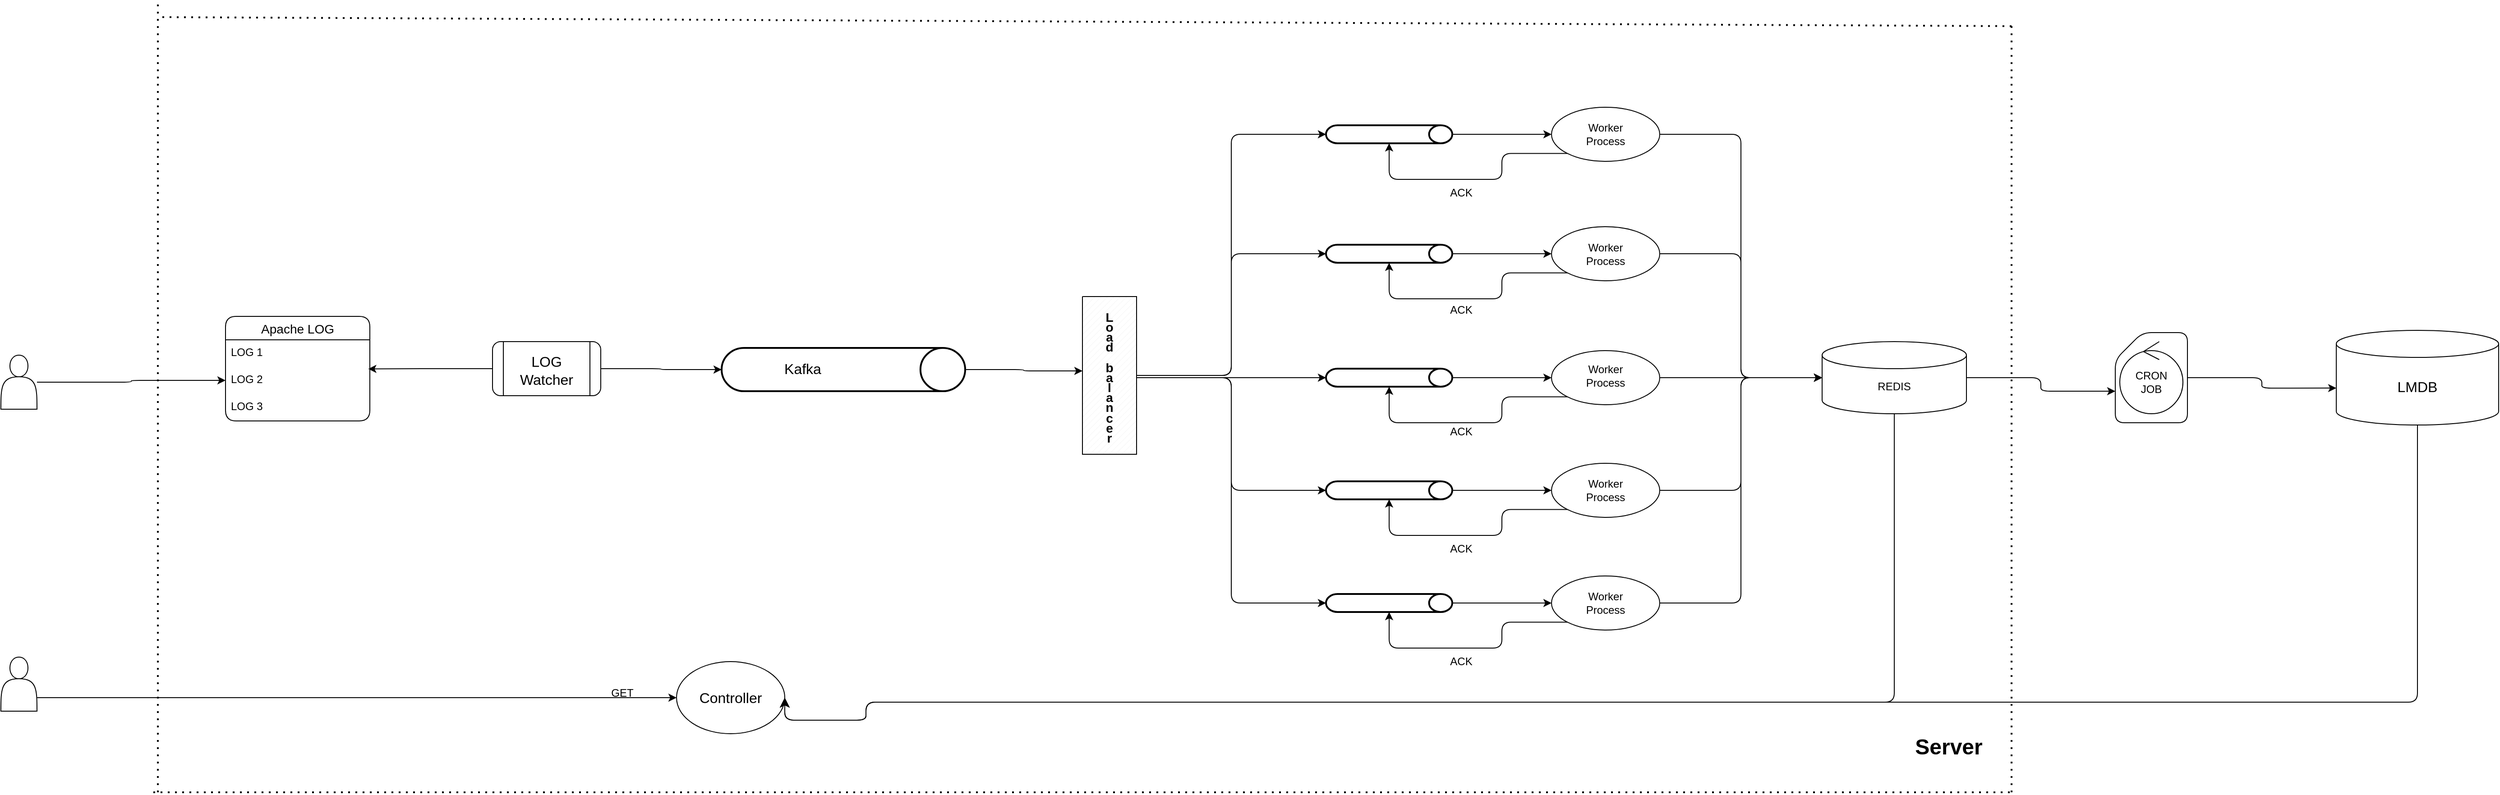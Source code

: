 <mxfile version="24.2.5" type="github" pages="4">
  <diagram name="Design 1" id="lH3FkR6_-ZIhhkzHcMF6">
    <mxGraphModel dx="2026" dy="559" grid="0" gridSize="10" guides="1" tooltips="1" connect="1" arrows="1" fold="1" page="0" pageScale="1" pageWidth="1700" pageHeight="1100" background="#FFFFFF" math="0" shadow="0">
      <root>
        <mxCell id="0" />
        <mxCell id="1" parent="0" />
        <mxCell id="0WkOLYUlHgebMBD-Kx1w-16" style="edgeStyle=orthogonalEdgeStyle;rounded=1;orthogonalLoop=1;jettySize=auto;html=1;entryX=0;entryY=0.5;entryDx=0;entryDy=0;entryPerimeter=0;labelBackgroundColor=none;fontColor=default;" parent="1" source="0WkOLYUlHgebMBD-Kx1w-2" target="0WkOLYUlHgebMBD-Kx1w-22" edge="1">
          <mxGeometry relative="1" as="geometry" />
        </mxCell>
        <mxCell id="0WkOLYUlHgebMBD-Kx1w-17" style="edgeStyle=orthogonalEdgeStyle;rounded=1;orthogonalLoop=1;jettySize=auto;html=1;entryX=0;entryY=0.5;entryDx=0;entryDy=0;entryPerimeter=0;labelBackgroundColor=none;fontColor=default;" parent="1" source="0WkOLYUlHgebMBD-Kx1w-2" target="0WkOLYUlHgebMBD-Kx1w-23" edge="1">
          <mxGeometry relative="1" as="geometry" />
        </mxCell>
        <object label="" id="0WkOLYUlHgebMBD-Kx1w-2">
          <mxCell style="verticalLabelPosition=bottom;verticalAlign=top;html=1;shape=mxgraph.basic.patternFillRect;fillStyle=diag;step=5;fillStrokeWidth=0.2;fillStrokeColor=#dddddd;labelBackgroundColor=none;rounded=1;" parent="1" vertex="1">
            <mxGeometry x="300" y="430" width="60" height="175" as="geometry" />
          </mxCell>
        </object>
        <mxCell id="0WkOLYUlHgebMBD-Kx1w-18" style="edgeStyle=orthogonalEdgeStyle;rounded=1;orthogonalLoop=1;jettySize=auto;html=1;entryX=0;entryY=0.5;entryDx=0;entryDy=0;entryPerimeter=0;labelBackgroundColor=none;fontColor=default;" parent="1" source="0WkOLYUlHgebMBD-Kx1w-8" target="0WkOLYUlHgebMBD-Kx1w-24" edge="1">
          <mxGeometry relative="1" as="geometry" />
        </mxCell>
        <mxCell id="0WkOLYUlHgebMBD-Kx1w-20" style="edgeStyle=orthogonalEdgeStyle;rounded=1;orthogonalLoop=1;jettySize=auto;html=1;entryX=0;entryY=0.5;entryDx=0;entryDy=0;entryPerimeter=0;labelBackgroundColor=none;fontColor=default;" parent="1" source="0WkOLYUlHgebMBD-Kx1w-8" target="0WkOLYUlHgebMBD-Kx1w-25" edge="1">
          <mxGeometry relative="1" as="geometry" />
        </mxCell>
        <mxCell id="0WkOLYUlHgebMBD-Kx1w-21" style="edgeStyle=orthogonalEdgeStyle;rounded=1;orthogonalLoop=1;jettySize=auto;html=1;entryX=0;entryY=0.5;entryDx=0;entryDy=0;entryPerimeter=0;labelBackgroundColor=none;fontColor=default;" parent="1" source="0WkOLYUlHgebMBD-Kx1w-8" target="0WkOLYUlHgebMBD-Kx1w-26" edge="1">
          <mxGeometry relative="1" as="geometry" />
        </mxCell>
        <mxCell id="0WkOLYUlHgebMBD-Kx1w-8" value="&lt;p style=&quot;line-height: 80%; font-size: 14px;&quot;&gt;&lt;b&gt;L&lt;br&gt;o&lt;br&gt;a&lt;br&gt;d&lt;br&gt;&lt;br&gt;b&lt;br&gt;a&lt;br&gt;l&lt;br&gt;a&lt;br&gt;n&lt;br&gt;c&lt;br&gt;e&lt;br&gt;r&lt;/b&gt;&lt;/p&gt;" style="text;html=1;strokeColor=none;fillColor=none;align=center;verticalAlign=middle;whiteSpace=wrap;rounded=1;labelBackgroundColor=none;" parent="1" vertex="1">
          <mxGeometry x="300" y="505" width="60" height="30" as="geometry" />
        </mxCell>
        <mxCell id="0WkOLYUlHgebMBD-Kx1w-9" value="" style="ellipse;whiteSpace=wrap;html=1;labelBackgroundColor=none;rounded=1;" parent="1" vertex="1">
          <mxGeometry x="820" y="220" width="120" height="60" as="geometry" />
        </mxCell>
        <mxCell id="0WkOLYUlHgebMBD-Kx1w-10" value="" style="ellipse;whiteSpace=wrap;html=1;labelBackgroundColor=none;rounded=1;" parent="1" vertex="1">
          <mxGeometry x="820" y="352.5" width="120" height="60" as="geometry" />
        </mxCell>
        <mxCell id="0WkOLYUlHgebMBD-Kx1w-11" value="" style="ellipse;whiteSpace=wrap;html=1;labelBackgroundColor=none;rounded=1;" parent="1" vertex="1">
          <mxGeometry x="820" y="490" width="120" height="60" as="geometry" />
        </mxCell>
        <mxCell id="0WkOLYUlHgebMBD-Kx1w-12" value="" style="ellipse;whiteSpace=wrap;html=1;labelBackgroundColor=none;rounded=1;" parent="1" vertex="1">
          <mxGeometry x="820" y="615" width="120" height="60" as="geometry" />
        </mxCell>
        <mxCell id="0WkOLYUlHgebMBD-Kx1w-13" value="" style="ellipse;whiteSpace=wrap;html=1;labelBackgroundColor=none;rounded=1;" parent="1" vertex="1">
          <mxGeometry x="820" y="740" width="120" height="60" as="geometry" />
        </mxCell>
        <mxCell id="0WkOLYUlHgebMBD-Kx1w-54" style="edgeStyle=orthogonalEdgeStyle;rounded=1;orthogonalLoop=1;jettySize=auto;html=1;entryX=0;entryY=0.5;entryDx=0;entryDy=0;labelBackgroundColor=none;fontColor=default;" parent="1" source="0WkOLYUlHgebMBD-Kx1w-22" target="0WkOLYUlHgebMBD-Kx1w-9" edge="1">
          <mxGeometry relative="1" as="geometry" />
        </mxCell>
        <mxCell id="0WkOLYUlHgebMBD-Kx1w-22" value="" style="strokeWidth=2;html=1;shape=mxgraph.flowchart.direct_data;whiteSpace=wrap;labelBackgroundColor=none;rounded=1;" parent="1" vertex="1">
          <mxGeometry x="570" y="240" width="140" height="20" as="geometry" />
        </mxCell>
        <mxCell id="0WkOLYUlHgebMBD-Kx1w-55" style="edgeStyle=orthogonalEdgeStyle;rounded=1;orthogonalLoop=1;jettySize=auto;html=1;entryX=0;entryY=0.5;entryDx=0;entryDy=0;labelBackgroundColor=none;fontColor=default;" parent="1" source="0WkOLYUlHgebMBD-Kx1w-23" target="0WkOLYUlHgebMBD-Kx1w-10" edge="1">
          <mxGeometry relative="1" as="geometry" />
        </mxCell>
        <mxCell id="0WkOLYUlHgebMBD-Kx1w-23" value="" style="strokeWidth=2;html=1;shape=mxgraph.flowchart.direct_data;whiteSpace=wrap;labelBackgroundColor=none;rounded=1;" parent="1" vertex="1">
          <mxGeometry x="570" y="372.5" width="140" height="20" as="geometry" />
        </mxCell>
        <mxCell id="0WkOLYUlHgebMBD-Kx1w-56" style="edgeStyle=orthogonalEdgeStyle;rounded=1;orthogonalLoop=1;jettySize=auto;html=1;entryX=0;entryY=0.5;entryDx=0;entryDy=0;labelBackgroundColor=none;fontColor=default;" parent="1" source="0WkOLYUlHgebMBD-Kx1w-24" target="0WkOLYUlHgebMBD-Kx1w-11" edge="1">
          <mxGeometry relative="1" as="geometry" />
        </mxCell>
        <mxCell id="0WkOLYUlHgebMBD-Kx1w-24" value="" style="strokeWidth=2;html=1;shape=mxgraph.flowchart.direct_data;whiteSpace=wrap;labelBackgroundColor=none;rounded=1;" parent="1" vertex="1">
          <mxGeometry x="570" y="510" width="140" height="20" as="geometry" />
        </mxCell>
        <mxCell id="0WkOLYUlHgebMBD-Kx1w-57" style="edgeStyle=orthogonalEdgeStyle;rounded=1;orthogonalLoop=1;jettySize=auto;html=1;entryX=0;entryY=0.5;entryDx=0;entryDy=0;labelBackgroundColor=none;fontColor=default;" parent="1" source="0WkOLYUlHgebMBD-Kx1w-25" target="0WkOLYUlHgebMBD-Kx1w-12" edge="1">
          <mxGeometry relative="1" as="geometry" />
        </mxCell>
        <mxCell id="0WkOLYUlHgebMBD-Kx1w-25" value="" style="strokeWidth=2;html=1;shape=mxgraph.flowchart.direct_data;whiteSpace=wrap;labelBackgroundColor=none;rounded=1;" parent="1" vertex="1">
          <mxGeometry x="570" y="635" width="140" height="20" as="geometry" />
        </mxCell>
        <mxCell id="0WkOLYUlHgebMBD-Kx1w-58" style="edgeStyle=orthogonalEdgeStyle;rounded=1;orthogonalLoop=1;jettySize=auto;html=1;entryX=0;entryY=0.5;entryDx=0;entryDy=0;labelBackgroundColor=none;fontColor=default;" parent="1" source="0WkOLYUlHgebMBD-Kx1w-26" target="0WkOLYUlHgebMBD-Kx1w-13" edge="1">
          <mxGeometry relative="1" as="geometry" />
        </mxCell>
        <mxCell id="0WkOLYUlHgebMBD-Kx1w-26" value="" style="strokeWidth=2;html=1;shape=mxgraph.flowchart.direct_data;whiteSpace=wrap;labelBackgroundColor=none;rounded=1;" parent="1" vertex="1">
          <mxGeometry x="570" y="760" width="140" height="20" as="geometry" />
        </mxCell>
        <mxCell id="0WkOLYUlHgebMBD-Kx1w-27" value="Worker&lt;br&gt;Process" style="text;html=1;strokeColor=none;fillColor=none;align=center;verticalAlign=middle;whiteSpace=wrap;rounded=1;labelBackgroundColor=none;" parent="1" vertex="1">
          <mxGeometry x="850" y="235" width="60" height="30" as="geometry" />
        </mxCell>
        <mxCell id="0WkOLYUlHgebMBD-Kx1w-28" value="Worker&lt;br&gt;Process" style="text;html=1;strokeColor=none;fillColor=none;align=center;verticalAlign=middle;whiteSpace=wrap;rounded=1;labelBackgroundColor=none;" parent="1" vertex="1">
          <mxGeometry x="850" y="367.5" width="60" height="30" as="geometry" />
        </mxCell>
        <mxCell id="0WkOLYUlHgebMBD-Kx1w-29" value="Worker&lt;br&gt;Process" style="text;html=1;strokeColor=none;fillColor=none;align=center;verticalAlign=middle;whiteSpace=wrap;rounded=1;labelBackgroundColor=none;" parent="1" vertex="1">
          <mxGeometry x="850" y="502.5" width="60" height="30" as="geometry" />
        </mxCell>
        <mxCell id="0WkOLYUlHgebMBD-Kx1w-30" value="Worker&lt;br&gt;Process" style="text;html=1;strokeColor=none;fillColor=none;align=center;verticalAlign=middle;whiteSpace=wrap;rounded=1;labelBackgroundColor=none;" parent="1" vertex="1">
          <mxGeometry x="850" y="630" width="60" height="30" as="geometry" />
        </mxCell>
        <mxCell id="0WkOLYUlHgebMBD-Kx1w-31" value="Worker&lt;br&gt;Process" style="text;html=1;strokeColor=none;fillColor=none;align=center;verticalAlign=middle;whiteSpace=wrap;rounded=1;labelBackgroundColor=none;" parent="1" vertex="1">
          <mxGeometry x="850" y="755" width="60" height="30" as="geometry" />
        </mxCell>
        <mxCell id="0WkOLYUlHgebMBD-Kx1w-32" value="" style="shape=cylinder3;whiteSpace=wrap;html=1;boundedLbl=1;backgroundOutline=1;size=15;labelBackgroundColor=none;rounded=1;" parent="1" vertex="1">
          <mxGeometry x="1120" y="480" width="160" height="80" as="geometry" />
        </mxCell>
        <mxCell id="0WkOLYUlHgebMBD-Kx1w-35" style="edgeStyle=orthogonalEdgeStyle;rounded=1;orthogonalLoop=1;jettySize=auto;html=1;entryX=0;entryY=0.5;entryDx=0;entryDy=0;entryPerimeter=0;labelBackgroundColor=none;fontColor=default;" parent="1" source="0WkOLYUlHgebMBD-Kx1w-9" target="0WkOLYUlHgebMBD-Kx1w-32" edge="1">
          <mxGeometry relative="1" as="geometry" />
        </mxCell>
        <mxCell id="0WkOLYUlHgebMBD-Kx1w-36" style="edgeStyle=orthogonalEdgeStyle;rounded=1;orthogonalLoop=1;jettySize=auto;html=1;entryX=0;entryY=0.5;entryDx=0;entryDy=0;entryPerimeter=0;labelBackgroundColor=none;fontColor=default;" parent="1" source="0WkOLYUlHgebMBD-Kx1w-10" target="0WkOLYUlHgebMBD-Kx1w-32" edge="1">
          <mxGeometry relative="1" as="geometry" />
        </mxCell>
        <mxCell id="0WkOLYUlHgebMBD-Kx1w-37" style="edgeStyle=orthogonalEdgeStyle;rounded=1;orthogonalLoop=1;jettySize=auto;html=1;entryX=0;entryY=0.5;entryDx=0;entryDy=0;entryPerimeter=0;labelBackgroundColor=none;fontColor=default;" parent="1" source="0WkOLYUlHgebMBD-Kx1w-11" target="0WkOLYUlHgebMBD-Kx1w-32" edge="1">
          <mxGeometry relative="1" as="geometry" />
        </mxCell>
        <mxCell id="0WkOLYUlHgebMBD-Kx1w-38" style="edgeStyle=orthogonalEdgeStyle;rounded=1;orthogonalLoop=1;jettySize=auto;html=1;entryX=0;entryY=0.5;entryDx=0;entryDy=0;entryPerimeter=0;labelBackgroundColor=none;fontColor=default;" parent="1" source="0WkOLYUlHgebMBD-Kx1w-12" target="0WkOLYUlHgebMBD-Kx1w-32" edge="1">
          <mxGeometry relative="1" as="geometry" />
        </mxCell>
        <mxCell id="0WkOLYUlHgebMBD-Kx1w-39" style="edgeStyle=orthogonalEdgeStyle;rounded=1;orthogonalLoop=1;jettySize=auto;html=1;entryX=0;entryY=0.5;entryDx=0;entryDy=0;entryPerimeter=0;labelBackgroundColor=none;fontColor=default;" parent="1" source="0WkOLYUlHgebMBD-Kx1w-13" target="0WkOLYUlHgebMBD-Kx1w-32" edge="1">
          <mxGeometry relative="1" as="geometry" />
        </mxCell>
        <mxCell id="0WkOLYUlHgebMBD-Kx1w-40" value="REDIS" style="text;html=1;strokeColor=none;fillColor=none;align=center;verticalAlign=middle;whiteSpace=wrap;rounded=1;labelBackgroundColor=none;" parent="1" vertex="1">
          <mxGeometry x="1170" y="515" width="60" height="30" as="geometry" />
        </mxCell>
        <mxCell id="0WkOLYUlHgebMBD-Kx1w-41" value="" style="endArrow=none;dashed=1;html=1;dashPattern=1 3;strokeWidth=2;rounded=1;labelBackgroundColor=none;fontColor=default;" parent="1" edge="1">
          <mxGeometry width="50" height="50" relative="1" as="geometry">
            <mxPoint x="-720" y="120" as="sourcePoint" />
            <mxPoint x="1330" y="130" as="targetPoint" />
          </mxGeometry>
        </mxCell>
        <mxCell id="0WkOLYUlHgebMBD-Kx1w-42" value="" style="endArrow=none;dashed=1;html=1;dashPattern=1 3;strokeWidth=2;rounded=1;labelBackgroundColor=none;fontColor=default;" parent="1" edge="1">
          <mxGeometry width="50" height="50" relative="1" as="geometry">
            <mxPoint x="-725" y="980" as="sourcePoint" />
            <mxPoint x="-725" y="102" as="targetPoint" />
          </mxGeometry>
        </mxCell>
        <mxCell id="0WkOLYUlHgebMBD-Kx1w-43" value="" style="endArrow=none;dashed=1;html=1;dashPattern=1 3;strokeWidth=2;rounded=1;labelBackgroundColor=none;fontColor=default;" parent="1" edge="1">
          <mxGeometry width="50" height="50" relative="1" as="geometry">
            <mxPoint x="1330" y="980" as="sourcePoint" />
            <mxPoint x="1330" y="130" as="targetPoint" />
          </mxGeometry>
        </mxCell>
        <mxCell id="0WkOLYUlHgebMBD-Kx1w-44" value="" style="endArrow=none;dashed=1;html=1;dashPattern=1 3;strokeWidth=2;rounded=1;labelBackgroundColor=none;fontColor=default;" parent="1" edge="1">
          <mxGeometry width="50" height="50" relative="1" as="geometry">
            <mxPoint x="-730" y="980" as="sourcePoint" />
            <mxPoint x="1330" y="980" as="targetPoint" />
          </mxGeometry>
        </mxCell>
        <mxCell id="0WkOLYUlHgebMBD-Kx1w-47" value="" style="shape=cylinder3;whiteSpace=wrap;html=1;boundedLbl=1;backgroundOutline=1;size=15;labelBackgroundColor=none;rounded=1;" parent="1" vertex="1">
          <mxGeometry x="1690" y="467.5" width="180" height="105" as="geometry" />
        </mxCell>
        <mxCell id="0WkOLYUlHgebMBD-Kx1w-48" value="LMDB" style="text;html=1;strokeColor=none;fillColor=none;align=center;verticalAlign=middle;whiteSpace=wrap;rounded=1;labelBackgroundColor=none;fontSize=16;" parent="1" vertex="1">
          <mxGeometry x="1750" y="515" width="60" height="30" as="geometry" />
        </mxCell>
        <mxCell id="0WkOLYUlHgebMBD-Kx1w-49" value="" style="shape=card;whiteSpace=wrap;html=1;labelBackgroundColor=none;rounded=1;" parent="1" vertex="1">
          <mxGeometry x="1445" y="470" width="80" height="100" as="geometry" />
        </mxCell>
        <mxCell id="0WkOLYUlHgebMBD-Kx1w-50" value="Server" style="text;strokeColor=none;fillColor=none;html=1;fontSize=24;fontStyle=1;verticalAlign=middle;align=center;labelBackgroundColor=none;rounded=1;" parent="1" vertex="1">
          <mxGeometry x="1210" y="910" width="100" height="40" as="geometry" />
        </mxCell>
        <mxCell id="0WkOLYUlHgebMBD-Kx1w-51" value="CRON&lt;br&gt;JOB" style="ellipse;shape=umlControl;whiteSpace=wrap;html=1;labelBackgroundColor=none;rounded=1;" parent="1" vertex="1">
          <mxGeometry x="1450" y="480" width="70" height="80" as="geometry" />
        </mxCell>
        <mxCell id="0WkOLYUlHgebMBD-Kx1w-52" style="edgeStyle=orthogonalEdgeStyle;rounded=1;orthogonalLoop=1;jettySize=auto;html=1;entryX=0;entryY=0;entryDx=0;entryDy=65;entryPerimeter=0;labelBackgroundColor=none;fontColor=default;" parent="1" source="0WkOLYUlHgebMBD-Kx1w-32" target="0WkOLYUlHgebMBD-Kx1w-49" edge="1">
          <mxGeometry relative="1" as="geometry" />
        </mxCell>
        <mxCell id="0WkOLYUlHgebMBD-Kx1w-53" style="edgeStyle=orthogonalEdgeStyle;rounded=1;orthogonalLoop=1;jettySize=auto;html=1;entryX=0;entryY=0.61;entryDx=0;entryDy=0;entryPerimeter=0;labelBackgroundColor=none;fontColor=default;" parent="1" source="0WkOLYUlHgebMBD-Kx1w-49" target="0WkOLYUlHgebMBD-Kx1w-47" edge="1">
          <mxGeometry relative="1" as="geometry" />
        </mxCell>
        <mxCell id="0WkOLYUlHgebMBD-Kx1w-65" style="edgeStyle=orthogonalEdgeStyle;rounded=1;orthogonalLoop=1;jettySize=auto;html=1;exitX=0;exitY=1;exitDx=0;exitDy=0;entryX=0.5;entryY=1;entryDx=0;entryDy=0;entryPerimeter=0;labelBackgroundColor=none;fontColor=default;" parent="1" source="0WkOLYUlHgebMBD-Kx1w-9" target="0WkOLYUlHgebMBD-Kx1w-22" edge="1">
          <mxGeometry relative="1" as="geometry" />
        </mxCell>
        <mxCell id="0WkOLYUlHgebMBD-Kx1w-66" style="edgeStyle=orthogonalEdgeStyle;rounded=1;orthogonalLoop=1;jettySize=auto;html=1;exitX=0;exitY=1;exitDx=0;exitDy=0;entryX=0.5;entryY=1;entryDx=0;entryDy=0;entryPerimeter=0;labelBackgroundColor=none;fontColor=default;" parent="1" source="0WkOLYUlHgebMBD-Kx1w-10" target="0WkOLYUlHgebMBD-Kx1w-23" edge="1">
          <mxGeometry relative="1" as="geometry" />
        </mxCell>
        <mxCell id="0WkOLYUlHgebMBD-Kx1w-67" style="edgeStyle=orthogonalEdgeStyle;rounded=1;orthogonalLoop=1;jettySize=auto;html=1;exitX=0;exitY=1;exitDx=0;exitDy=0;entryX=0.5;entryY=1;entryDx=0;entryDy=0;entryPerimeter=0;labelBackgroundColor=none;fontColor=default;" parent="1" source="0WkOLYUlHgebMBD-Kx1w-11" target="0WkOLYUlHgebMBD-Kx1w-24" edge="1">
          <mxGeometry relative="1" as="geometry" />
        </mxCell>
        <mxCell id="0WkOLYUlHgebMBD-Kx1w-68" style="edgeStyle=orthogonalEdgeStyle;rounded=1;orthogonalLoop=1;jettySize=auto;html=1;exitX=0;exitY=1;exitDx=0;exitDy=0;entryX=0.5;entryY=1;entryDx=0;entryDy=0;entryPerimeter=0;labelBackgroundColor=none;fontColor=default;" parent="1" source="0WkOLYUlHgebMBD-Kx1w-12" target="0WkOLYUlHgebMBD-Kx1w-25" edge="1">
          <mxGeometry relative="1" as="geometry" />
        </mxCell>
        <mxCell id="0WkOLYUlHgebMBD-Kx1w-69" style="edgeStyle=orthogonalEdgeStyle;rounded=1;orthogonalLoop=1;jettySize=auto;html=1;exitX=0;exitY=1;exitDx=0;exitDy=0;entryX=0.5;entryY=1;entryDx=0;entryDy=0;entryPerimeter=0;labelBackgroundColor=none;fontColor=default;" parent="1" source="0WkOLYUlHgebMBD-Kx1w-13" target="0WkOLYUlHgebMBD-Kx1w-26" edge="1">
          <mxGeometry relative="1" as="geometry" />
        </mxCell>
        <mxCell id="0WkOLYUlHgebMBD-Kx1w-72" value="ACK" style="text;html=1;strokeColor=none;fillColor=none;align=center;verticalAlign=middle;whiteSpace=wrap;rounded=1;labelBackgroundColor=none;" parent="1" vertex="1">
          <mxGeometry x="690" y="300" width="60" height="30" as="geometry" />
        </mxCell>
        <mxCell id="0WkOLYUlHgebMBD-Kx1w-73" value="ACK" style="text;html=1;strokeColor=none;fillColor=none;align=center;verticalAlign=middle;whiteSpace=wrap;rounded=1;labelBackgroundColor=none;" parent="1" vertex="1">
          <mxGeometry x="690" y="430" width="60" height="30" as="geometry" />
        </mxCell>
        <mxCell id="0WkOLYUlHgebMBD-Kx1w-74" value="ACK" style="text;html=1;strokeColor=none;fillColor=none;align=center;verticalAlign=middle;whiteSpace=wrap;rounded=1;labelBackgroundColor=none;" parent="1" vertex="1">
          <mxGeometry x="690" y="565" width="60" height="30" as="geometry" />
        </mxCell>
        <mxCell id="0WkOLYUlHgebMBD-Kx1w-75" value="ACK" style="text;html=1;strokeColor=none;fillColor=none;align=center;verticalAlign=middle;whiteSpace=wrap;rounded=1;labelBackgroundColor=none;" parent="1" vertex="1">
          <mxGeometry x="690" y="695" width="60" height="30" as="geometry" />
        </mxCell>
        <mxCell id="0WkOLYUlHgebMBD-Kx1w-76" value="ACK" style="text;html=1;strokeColor=none;fillColor=none;align=center;verticalAlign=middle;whiteSpace=wrap;rounded=1;labelBackgroundColor=none;" parent="1" vertex="1">
          <mxGeometry x="690" y="820" width="60" height="30" as="geometry" />
        </mxCell>
        <mxCell id="0WkOLYUlHgebMBD-Kx1w-78" value="" style="ellipse;whiteSpace=wrap;html=1;labelBackgroundColor=none;rounded=1;" parent="1" vertex="1">
          <mxGeometry x="-150" y="835" width="120" height="80" as="geometry" />
        </mxCell>
        <mxCell id="0WkOLYUlHgebMBD-Kx1w-79" style="edgeStyle=orthogonalEdgeStyle;rounded=1;orthogonalLoop=1;jettySize=auto;html=1;entryX=0;entryY=0.5;entryDx=0;entryDy=0;exitX=1;exitY=0.75;exitDx=0;exitDy=0;labelBackgroundColor=none;fontColor=default;" parent="1" source="0WkOLYUlHgebMBD-Kx1w-89" target="0WkOLYUlHgebMBD-Kx1w-78" edge="1">
          <mxGeometry relative="1" as="geometry">
            <mxPoint x="70" y="650" as="sourcePoint" />
          </mxGeometry>
        </mxCell>
        <mxCell id="0WkOLYUlHgebMBD-Kx1w-81" value="GET" style="text;html=1;strokeColor=none;fillColor=none;align=center;verticalAlign=middle;whiteSpace=wrap;rounded=1;labelBackgroundColor=none;" parent="1" vertex="1">
          <mxGeometry x="-240" y="855" width="60" height="30" as="geometry" />
        </mxCell>
        <mxCell id="0WkOLYUlHgebMBD-Kx1w-82" value="Controller" style="text;html=1;strokeColor=none;fillColor=none;align=center;verticalAlign=middle;whiteSpace=wrap;rounded=1;labelBackgroundColor=none;fontSize=16;" parent="1" vertex="1">
          <mxGeometry x="-120" y="860" width="60" height="30" as="geometry" />
        </mxCell>
        <mxCell id="0WkOLYUlHgebMBD-Kx1w-86" value="" style="edgeStyle=segmentEdgeStyle;endArrow=classic;html=1;curved=0;rounded=1;endSize=8;startSize=8;exitX=0.5;exitY=1;exitDx=0;exitDy=0;entryX=1;entryY=0.5;entryDx=0;entryDy=0;exitPerimeter=0;labelBackgroundColor=none;fontColor=default;" parent="1" source="0WkOLYUlHgebMBD-Kx1w-32" target="0WkOLYUlHgebMBD-Kx1w-78" edge="1">
          <mxGeometry width="50" height="50" relative="1" as="geometry">
            <mxPoint x="1080" y="650" as="sourcePoint" />
            <mxPoint x="1030" y="700" as="targetPoint" />
            <Array as="points">
              <mxPoint x="1200" y="880" />
              <mxPoint x="60" y="880" />
              <mxPoint x="60" y="900" />
            </Array>
          </mxGeometry>
        </mxCell>
        <mxCell id="0WkOLYUlHgebMBD-Kx1w-87" value="" style="edgeStyle=segmentEdgeStyle;endArrow=classic;html=1;curved=0;rounded=1;endSize=8;startSize=8;exitX=0.5;exitY=1;exitDx=0;exitDy=0;exitPerimeter=0;labelBackgroundColor=none;fontColor=default;entryX=1;entryY=0.5;entryDx=0;entryDy=0;" parent="1" source="0WkOLYUlHgebMBD-Kx1w-47" target="0WkOLYUlHgebMBD-Kx1w-78" edge="1">
          <mxGeometry width="50" height="50" relative="1" as="geometry">
            <mxPoint x="1270" y="700" as="sourcePoint" />
            <mxPoint x="150" y="910" as="targetPoint" />
            <Array as="points">
              <mxPoint x="1780" y="880" />
              <mxPoint x="60" y="880" />
              <mxPoint x="60" y="900" />
            </Array>
          </mxGeometry>
        </mxCell>
        <mxCell id="0WkOLYUlHgebMBD-Kx1w-94" style="edgeStyle=orthogonalEdgeStyle;rounded=1;orthogonalLoop=1;jettySize=auto;html=1;" parent="1" source="0WkOLYUlHgebMBD-Kx1w-88" target="0WkOLYUlHgebMBD-Kx1w-92" edge="1">
          <mxGeometry relative="1" as="geometry" />
        </mxCell>
        <mxCell id="0WkOLYUlHgebMBD-Kx1w-88" value="" style="shape=actor;whiteSpace=wrap;html=1;labelBackgroundColor=none;rounded=1;" parent="1" vertex="1">
          <mxGeometry x="-899" y="495" width="40" height="60" as="geometry" />
        </mxCell>
        <mxCell id="0WkOLYUlHgebMBD-Kx1w-89" value="" style="shape=actor;whiteSpace=wrap;html=1;labelBackgroundColor=none;rounded=1;" parent="1" vertex="1">
          <mxGeometry x="-899" y="830" width="40" height="60" as="geometry" />
        </mxCell>
        <mxCell id="0WkOLYUlHgebMBD-Kx1w-90" value="Apache LOG" style="swimlane;fontStyle=0;childLayout=stackLayout;horizontal=1;startSize=26;horizontalStack=0;resizeParent=1;resizeParentMax=0;resizeLast=0;collapsible=1;marginBottom=0;align=center;fontSize=14;rounded=1;" parent="1" vertex="1">
          <mxGeometry x="-650" y="452" width="160" height="116" as="geometry" />
        </mxCell>
        <mxCell id="0WkOLYUlHgebMBD-Kx1w-91" value="LOG 1" style="text;strokeColor=none;fillColor=none;spacingLeft=4;spacingRight=4;overflow=hidden;rotatable=0;points=[[0,0.5],[1,0.5]];portConstraint=eastwest;fontSize=12;whiteSpace=wrap;html=1;" parent="0WkOLYUlHgebMBD-Kx1w-90" vertex="1">
          <mxGeometry y="26" width="160" height="30" as="geometry" />
        </mxCell>
        <mxCell id="0WkOLYUlHgebMBD-Kx1w-92" value="LOG 2" style="text;strokeColor=none;fillColor=none;spacingLeft=4;spacingRight=4;overflow=hidden;rotatable=0;points=[[0,0.5],[1,0.5]];portConstraint=eastwest;fontSize=12;whiteSpace=wrap;html=1;" parent="0WkOLYUlHgebMBD-Kx1w-90" vertex="1">
          <mxGeometry y="56" width="160" height="30" as="geometry" />
        </mxCell>
        <mxCell id="0WkOLYUlHgebMBD-Kx1w-93" value="LOG 3" style="text;strokeColor=none;fillColor=none;spacingLeft=4;spacingRight=4;overflow=hidden;rotatable=0;points=[[0,0.5],[1,0.5]];portConstraint=eastwest;fontSize=12;whiteSpace=wrap;html=1;" parent="0WkOLYUlHgebMBD-Kx1w-90" vertex="1">
          <mxGeometry y="86" width="160" height="30" as="geometry" />
        </mxCell>
        <mxCell id="0WkOLYUlHgebMBD-Kx1w-99" style="edgeStyle=orthogonalEdgeStyle;rounded=1;orthogonalLoop=1;jettySize=auto;html=1;" parent="1" source="0WkOLYUlHgebMBD-Kx1w-95" target="0WkOLYUlHgebMBD-Kx1w-98" edge="1">
          <mxGeometry relative="1" as="geometry" />
        </mxCell>
        <mxCell id="0WkOLYUlHgebMBD-Kx1w-95" value="" style="shape=process;whiteSpace=wrap;html=1;backgroundOutline=1;rounded=1;" parent="1" vertex="1">
          <mxGeometry x="-354" y="480" width="120" height="60" as="geometry" />
        </mxCell>
        <mxCell id="0WkOLYUlHgebMBD-Kx1w-96" style="edgeStyle=orthogonalEdgeStyle;rounded=1;orthogonalLoop=1;jettySize=auto;html=1;entryX=0.989;entryY=0.077;entryDx=0;entryDy=0;entryPerimeter=0;" parent="1" source="0WkOLYUlHgebMBD-Kx1w-95" target="0WkOLYUlHgebMBD-Kx1w-92" edge="1">
          <mxGeometry relative="1" as="geometry" />
        </mxCell>
        <mxCell id="0WkOLYUlHgebMBD-Kx1w-97" value="LOG&lt;br style=&quot;font-size: 16px;&quot;&gt;Watcher" style="text;html=1;strokeColor=none;fillColor=none;align=center;verticalAlign=middle;whiteSpace=wrap;rounded=0;fontSize=16;" parent="1" vertex="1">
          <mxGeometry x="-324" y="497" width="60" height="30" as="geometry" />
        </mxCell>
        <mxCell id="0WkOLYUlHgebMBD-Kx1w-102" style="edgeStyle=orthogonalEdgeStyle;rounded=1;orthogonalLoop=1;jettySize=auto;html=1;entryX=0;entryY=0.25;entryDx=0;entryDy=0;" parent="1" source="0WkOLYUlHgebMBD-Kx1w-98" target="0WkOLYUlHgebMBD-Kx1w-8" edge="1">
          <mxGeometry relative="1" as="geometry" />
        </mxCell>
        <mxCell id="0WkOLYUlHgebMBD-Kx1w-98" value="" style="strokeWidth=2;html=1;shape=mxgraph.flowchart.direct_data;whiteSpace=wrap;rounded=1;" parent="1" vertex="1">
          <mxGeometry x="-100" y="487" width="270" height="48" as="geometry" />
        </mxCell>
        <mxCell id="0WkOLYUlHgebMBD-Kx1w-100" value="Kafka" style="text;html=1;strokeColor=none;fillColor=none;align=center;verticalAlign=middle;whiteSpace=wrap;rounded=0;fontSize=16;" parent="1" vertex="1">
          <mxGeometry x="-40" y="495" width="60" height="30" as="geometry" />
        </mxCell>
      </root>
    </mxGraphModel>
  </diagram>
  <diagram id="7IqQs3jvK0L9Qos3tWed" name="Page-2">
    <mxGraphModel dx="6403" dy="924" grid="1" gridSize="10" guides="1" tooltips="1" connect="1" arrows="1" fold="1" page="1" pageScale="1" pageWidth="4681" pageHeight="3300" math="0" shadow="0">
      <root>
        <mxCell id="0" />
        <mxCell id="1" parent="0" />
        <mxCell id="yEpHWeLJqEdVBd6EiMDs-1" style="edgeStyle=orthogonalEdgeStyle;rounded=1;orthogonalLoop=1;jettySize=auto;html=1;entryX=0;entryY=0.5;entryDx=0;entryDy=0;entryPerimeter=0;labelBackgroundColor=none;fontColor=default;" parent="1" source="yEpHWeLJqEdVBd6EiMDs-3" target="yEpHWeLJqEdVBd6EiMDs-14" edge="1">
          <mxGeometry relative="1" as="geometry" />
        </mxCell>
        <mxCell id="yEpHWeLJqEdVBd6EiMDs-2" style="edgeStyle=orthogonalEdgeStyle;rounded=1;orthogonalLoop=1;jettySize=auto;html=1;entryX=0;entryY=0.5;entryDx=0;entryDy=0;entryPerimeter=0;labelBackgroundColor=none;fontColor=default;" parent="1" source="yEpHWeLJqEdVBd6EiMDs-3" target="yEpHWeLJqEdVBd6EiMDs-16" edge="1">
          <mxGeometry relative="1" as="geometry" />
        </mxCell>
        <object label="" id="yEpHWeLJqEdVBd6EiMDs-3">
          <mxCell style="verticalLabelPosition=bottom;verticalAlign=top;html=1;shape=mxgraph.basic.patternFillRect;fillStyle=diag;step=5;fillStrokeWidth=0.2;fillStrokeColor=#dddddd;labelBackgroundColor=none;rounded=1;" parent="1" vertex="1">
            <mxGeometry x="450" y="230" width="60" height="730" as="geometry" />
          </mxCell>
        </object>
        <mxCell id="yEpHWeLJqEdVBd6EiMDs-4" style="edgeStyle=orthogonalEdgeStyle;rounded=1;orthogonalLoop=1;jettySize=auto;html=1;entryX=0;entryY=0.5;entryDx=0;entryDy=0;entryPerimeter=0;labelBackgroundColor=none;fontColor=default;" parent="1" source="yEpHWeLJqEdVBd6EiMDs-7" target="yEpHWeLJqEdVBd6EiMDs-18" edge="1">
          <mxGeometry relative="1" as="geometry" />
        </mxCell>
        <mxCell id="yEpHWeLJqEdVBd6EiMDs-5" style="edgeStyle=orthogonalEdgeStyle;rounded=1;orthogonalLoop=1;jettySize=auto;html=1;entryX=0;entryY=0.5;entryDx=0;entryDy=0;entryPerimeter=0;labelBackgroundColor=none;fontColor=default;" parent="1" source="yEpHWeLJqEdVBd6EiMDs-7" target="yEpHWeLJqEdVBd6EiMDs-20" edge="1">
          <mxGeometry relative="1" as="geometry" />
        </mxCell>
        <mxCell id="yEpHWeLJqEdVBd6EiMDs-6" style="edgeStyle=orthogonalEdgeStyle;rounded=1;orthogonalLoop=1;jettySize=auto;html=1;entryX=0;entryY=0.5;entryDx=0;entryDy=0;entryPerimeter=0;labelBackgroundColor=none;fontColor=default;" parent="1" source="yEpHWeLJqEdVBd6EiMDs-7" target="yEpHWeLJqEdVBd6EiMDs-22" edge="1">
          <mxGeometry relative="1" as="geometry" />
        </mxCell>
        <mxCell id="yEpHWeLJqEdVBd6EiMDs-7" value="&lt;p style=&quot;line-height: 80%; font-size: 23px;&quot;&gt;&lt;span style=&quot;font-size: 23px;&quot;&gt;L&lt;br style=&quot;font-size: 23px;&quot;&gt;o&lt;br style=&quot;font-size: 23px;&quot;&gt;a&lt;br style=&quot;font-size: 23px;&quot;&gt;d&lt;br style=&quot;font-size: 23px;&quot;&gt;&lt;br style=&quot;font-size: 23px;&quot;&gt;b&lt;br style=&quot;font-size: 23px;&quot;&gt;a&lt;br style=&quot;font-size: 23px;&quot;&gt;l&lt;br style=&quot;font-size: 23px;&quot;&gt;a&lt;br style=&quot;font-size: 23px;&quot;&gt;n&lt;br style=&quot;font-size: 23px;&quot;&gt;c&lt;br style=&quot;font-size: 23px;&quot;&gt;e&lt;br style=&quot;font-size: 23px;&quot;&gt;r&lt;/span&gt;&lt;/p&gt;" style="text;html=1;strokeColor=none;fillColor=none;align=center;verticalAlign=middle;whiteSpace=wrap;rounded=1;labelBackgroundColor=none;fontSize=23;fontStyle=0;fontColor=#292929;" parent="1" vertex="1">
          <mxGeometry x="450" y="495" width="60" height="35" as="geometry" />
        </mxCell>
        <mxCell id="yEpHWeLJqEdVBd6EiMDs-8" value="" style="ellipse;whiteSpace=wrap;html=1;labelBackgroundColor=none;rounded=1;" parent="1" vertex="1">
          <mxGeometry x="970" y="200" width="120" height="60" as="geometry" />
        </mxCell>
        <mxCell id="yEpHWeLJqEdVBd6EiMDs-9" value="" style="ellipse;whiteSpace=wrap;html=1;labelBackgroundColor=none;rounded=1;" parent="1" vertex="1">
          <mxGeometry x="970" y="332.5" width="120" height="60" as="geometry" />
        </mxCell>
        <mxCell id="yEpHWeLJqEdVBd6EiMDs-10" value="" style="ellipse;whiteSpace=wrap;html=1;labelBackgroundColor=none;rounded=1;" parent="1" vertex="1">
          <mxGeometry x="970" y="470" width="120" height="60" as="geometry" />
        </mxCell>
        <mxCell id="yEpHWeLJqEdVBd6EiMDs-11" value="" style="ellipse;whiteSpace=wrap;html=1;labelBackgroundColor=none;rounded=1;" parent="1" vertex="1">
          <mxGeometry x="970" y="595" width="120" height="60" as="geometry" />
        </mxCell>
        <mxCell id="yEpHWeLJqEdVBd6EiMDs-12" value="" style="ellipse;whiteSpace=wrap;html=1;labelBackgroundColor=none;rounded=1;" parent="1" vertex="1">
          <mxGeometry x="970" y="720" width="120" height="60" as="geometry" />
        </mxCell>
        <mxCell id="yEpHWeLJqEdVBd6EiMDs-13" style="edgeStyle=orthogonalEdgeStyle;rounded=1;orthogonalLoop=1;jettySize=auto;html=1;entryX=0;entryY=0.5;entryDx=0;entryDy=0;labelBackgroundColor=none;fontColor=default;" parent="1" source="yEpHWeLJqEdVBd6EiMDs-14" target="yEpHWeLJqEdVBd6EiMDs-8" edge="1">
          <mxGeometry relative="1" as="geometry" />
        </mxCell>
        <mxCell id="yEpHWeLJqEdVBd6EiMDs-14" value="" style="strokeWidth=2;html=1;shape=mxgraph.flowchart.direct_data;whiteSpace=wrap;labelBackgroundColor=none;rounded=1;" parent="1" vertex="1">
          <mxGeometry x="720" y="220" width="140" height="20" as="geometry" />
        </mxCell>
        <mxCell id="yEpHWeLJqEdVBd6EiMDs-15" style="edgeStyle=orthogonalEdgeStyle;rounded=1;orthogonalLoop=1;jettySize=auto;html=1;entryX=0;entryY=0.5;entryDx=0;entryDy=0;labelBackgroundColor=none;fontColor=default;" parent="1" source="yEpHWeLJqEdVBd6EiMDs-16" target="yEpHWeLJqEdVBd6EiMDs-9" edge="1">
          <mxGeometry relative="1" as="geometry" />
        </mxCell>
        <mxCell id="yEpHWeLJqEdVBd6EiMDs-16" value="" style="strokeWidth=2;html=1;shape=mxgraph.flowchart.direct_data;whiteSpace=wrap;labelBackgroundColor=none;rounded=1;" parent="1" vertex="1">
          <mxGeometry x="720" y="352.5" width="140" height="20" as="geometry" />
        </mxCell>
        <mxCell id="yEpHWeLJqEdVBd6EiMDs-17" style="edgeStyle=orthogonalEdgeStyle;rounded=1;orthogonalLoop=1;jettySize=auto;html=1;entryX=0;entryY=0.5;entryDx=0;entryDy=0;labelBackgroundColor=none;fontColor=default;" parent="1" source="yEpHWeLJqEdVBd6EiMDs-18" target="yEpHWeLJqEdVBd6EiMDs-10" edge="1">
          <mxGeometry relative="1" as="geometry" />
        </mxCell>
        <mxCell id="yEpHWeLJqEdVBd6EiMDs-18" value="" style="strokeWidth=2;html=1;shape=mxgraph.flowchart.direct_data;whiteSpace=wrap;labelBackgroundColor=none;rounded=1;" parent="1" vertex="1">
          <mxGeometry x="720" y="490" width="140" height="20" as="geometry" />
        </mxCell>
        <mxCell id="yEpHWeLJqEdVBd6EiMDs-19" style="edgeStyle=orthogonalEdgeStyle;rounded=1;orthogonalLoop=1;jettySize=auto;html=1;entryX=0;entryY=0.5;entryDx=0;entryDy=0;labelBackgroundColor=none;fontColor=default;" parent="1" source="yEpHWeLJqEdVBd6EiMDs-20" target="yEpHWeLJqEdVBd6EiMDs-11" edge="1">
          <mxGeometry relative="1" as="geometry" />
        </mxCell>
        <mxCell id="yEpHWeLJqEdVBd6EiMDs-20" value="" style="strokeWidth=2;html=1;shape=mxgraph.flowchart.direct_data;whiteSpace=wrap;labelBackgroundColor=none;rounded=1;" parent="1" vertex="1">
          <mxGeometry x="720" y="615" width="140" height="20" as="geometry" />
        </mxCell>
        <mxCell id="yEpHWeLJqEdVBd6EiMDs-21" style="edgeStyle=orthogonalEdgeStyle;rounded=1;orthogonalLoop=1;jettySize=auto;html=1;entryX=0;entryY=0.5;entryDx=0;entryDy=0;labelBackgroundColor=none;fontColor=default;" parent="1" source="yEpHWeLJqEdVBd6EiMDs-22" target="yEpHWeLJqEdVBd6EiMDs-12" edge="1">
          <mxGeometry relative="1" as="geometry" />
        </mxCell>
        <mxCell id="yEpHWeLJqEdVBd6EiMDs-22" value="" style="strokeWidth=2;html=1;shape=mxgraph.flowchart.direct_data;whiteSpace=wrap;labelBackgroundColor=none;rounded=1;" parent="1" vertex="1">
          <mxGeometry x="720" y="740" width="140" height="20" as="geometry" />
        </mxCell>
        <mxCell id="yEpHWeLJqEdVBd6EiMDs-23" value="Worker&lt;br&gt;Process" style="text;html=1;strokeColor=none;fillColor=none;align=center;verticalAlign=middle;whiteSpace=wrap;rounded=1;labelBackgroundColor=none;" parent="1" vertex="1">
          <mxGeometry x="1000" y="215" width="60" height="30" as="geometry" />
        </mxCell>
        <mxCell id="yEpHWeLJqEdVBd6EiMDs-24" value="Worker&lt;br&gt;Process" style="text;html=1;strokeColor=none;fillColor=none;align=center;verticalAlign=middle;whiteSpace=wrap;rounded=1;labelBackgroundColor=none;" parent="1" vertex="1">
          <mxGeometry x="1000" y="347.5" width="60" height="30" as="geometry" />
        </mxCell>
        <mxCell id="yEpHWeLJqEdVBd6EiMDs-25" value="Worker&lt;br&gt;Process" style="text;html=1;strokeColor=none;fillColor=none;align=center;verticalAlign=middle;whiteSpace=wrap;rounded=1;labelBackgroundColor=none;" parent="1" vertex="1">
          <mxGeometry x="1000" y="482.5" width="60" height="30" as="geometry" />
        </mxCell>
        <mxCell id="yEpHWeLJqEdVBd6EiMDs-26" value="Worker&lt;br&gt;Process" style="text;html=1;strokeColor=none;fillColor=none;align=center;verticalAlign=middle;whiteSpace=wrap;rounded=1;labelBackgroundColor=none;" parent="1" vertex="1">
          <mxGeometry x="1000" y="610" width="60" height="30" as="geometry" />
        </mxCell>
        <mxCell id="yEpHWeLJqEdVBd6EiMDs-27" value="Worker&lt;br&gt;Process" style="text;html=1;strokeColor=none;fillColor=none;align=center;verticalAlign=middle;whiteSpace=wrap;rounded=1;labelBackgroundColor=none;" parent="1" vertex="1">
          <mxGeometry x="1000" y="735" width="60" height="30" as="geometry" />
        </mxCell>
        <mxCell id="ab6W1I8cBcxa2eJrbZbi-18" style="edgeStyle=orthogonalEdgeStyle;rounded=0;orthogonalLoop=1;jettySize=auto;html=1;entryX=1;entryY=0.5;entryDx=0;entryDy=0;" parent="1" source="yEpHWeLJqEdVBd6EiMDs-28" target="yEpHWeLJqEdVBd6EiMDs-56" edge="1">
          <mxGeometry relative="1" as="geometry">
            <Array as="points">
              <mxPoint x="1510" y="995" />
            </Array>
          </mxGeometry>
        </mxCell>
        <mxCell id="ab6W1I8cBcxa2eJrbZbi-20" style="edgeStyle=orthogonalEdgeStyle;rounded=0;orthogonalLoop=1;jettySize=auto;html=1;exitX=0;exitY=0;exitDx=0;exitDy=15;exitPerimeter=0;entryX=0.5;entryY=1;entryDx=0;entryDy=0;" parent="1" source="yEpHWeLJqEdVBd6EiMDs-28" target="yEpHWeLJqEdVBd6EiMDs-8" edge="1">
          <mxGeometry relative="1" as="geometry">
            <Array as="points">
              <mxPoint x="1160" y="475" />
              <mxPoint x="1160" y="260" />
            </Array>
          </mxGeometry>
        </mxCell>
        <mxCell id="ab6W1I8cBcxa2eJrbZbi-21" style="edgeStyle=orthogonalEdgeStyle;rounded=0;orthogonalLoop=1;jettySize=auto;html=1;exitX=0;exitY=0;exitDx=0;exitDy=15;exitPerimeter=0;entryX=0.5;entryY=1;entryDx=0;entryDy=0;" parent="1" source="yEpHWeLJqEdVBd6EiMDs-28" target="yEpHWeLJqEdVBd6EiMDs-9" edge="1">
          <mxGeometry relative="1" as="geometry">
            <Array as="points">
              <mxPoint x="1160" y="475" />
              <mxPoint x="1160" y="393" />
            </Array>
          </mxGeometry>
        </mxCell>
        <mxCell id="yEpHWeLJqEdVBd6EiMDs-28" value="" style="shape=cylinder3;whiteSpace=wrap;html=1;boundedLbl=1;backgroundOutline=1;size=15;labelBackgroundColor=none;rounded=1;" parent="1" vertex="1">
          <mxGeometry x="1430" y="460" width="160" height="90" as="geometry" />
        </mxCell>
        <mxCell id="yEpHWeLJqEdVBd6EiMDs-29" style="edgeStyle=orthogonalEdgeStyle;rounded=1;orthogonalLoop=1;jettySize=auto;html=1;entryX=0;entryY=0.5;entryDx=0;entryDy=0;entryPerimeter=0;labelBackgroundColor=none;fontColor=default;" parent="1" source="yEpHWeLJqEdVBd6EiMDs-8" target="yEpHWeLJqEdVBd6EiMDs-28" edge="1">
          <mxGeometry relative="1" as="geometry" />
        </mxCell>
        <mxCell id="yEpHWeLJqEdVBd6EiMDs-30" style="edgeStyle=orthogonalEdgeStyle;rounded=1;orthogonalLoop=1;jettySize=auto;html=1;entryX=0;entryY=0.5;entryDx=0;entryDy=0;entryPerimeter=0;labelBackgroundColor=none;fontColor=default;" parent="1" source="yEpHWeLJqEdVBd6EiMDs-9" target="yEpHWeLJqEdVBd6EiMDs-28" edge="1">
          <mxGeometry relative="1" as="geometry" />
        </mxCell>
        <mxCell id="yEpHWeLJqEdVBd6EiMDs-31" style="edgeStyle=orthogonalEdgeStyle;rounded=1;orthogonalLoop=1;jettySize=auto;html=1;entryX=0;entryY=0.5;entryDx=0;entryDy=0;entryPerimeter=0;labelBackgroundColor=none;fontColor=default;" parent="1" source="yEpHWeLJqEdVBd6EiMDs-10" target="yEpHWeLJqEdVBd6EiMDs-28" edge="1">
          <mxGeometry relative="1" as="geometry" />
        </mxCell>
        <mxCell id="yEpHWeLJqEdVBd6EiMDs-32" style="edgeStyle=orthogonalEdgeStyle;rounded=1;orthogonalLoop=1;jettySize=auto;html=1;entryX=0;entryY=0.5;entryDx=0;entryDy=0;entryPerimeter=0;labelBackgroundColor=none;fontColor=default;" parent="1" source="yEpHWeLJqEdVBd6EiMDs-11" target="yEpHWeLJqEdVBd6EiMDs-28" edge="1">
          <mxGeometry relative="1" as="geometry" />
        </mxCell>
        <mxCell id="yEpHWeLJqEdVBd6EiMDs-33" style="edgeStyle=orthogonalEdgeStyle;rounded=1;orthogonalLoop=1;jettySize=auto;html=1;entryX=0;entryY=0.5;entryDx=0;entryDy=0;entryPerimeter=0;labelBackgroundColor=none;fontColor=default;" parent="1" source="yEpHWeLJqEdVBd6EiMDs-12" target="yEpHWeLJqEdVBd6EiMDs-28" edge="1">
          <mxGeometry relative="1" as="geometry" />
        </mxCell>
        <mxCell id="yEpHWeLJqEdVBd6EiMDs-34" value="REDIS" style="text;html=1;strokeColor=none;fillColor=none;align=center;verticalAlign=middle;whiteSpace=wrap;rounded=1;labelBackgroundColor=none;fontSize=18;" parent="1" vertex="1">
          <mxGeometry x="1480" y="505" width="60" height="30" as="geometry" />
        </mxCell>
        <mxCell id="yEpHWeLJqEdVBd6EiMDs-35" value="" style="endArrow=none;dashed=1;html=1;dashPattern=1 3;strokeWidth=2;rounded=1;labelBackgroundColor=none;fontColor=default;" parent="1" edge="1">
          <mxGeometry width="50" height="50" relative="1" as="geometry">
            <mxPoint y="100" as="sourcePoint" />
            <mxPoint x="1670" y="100" as="targetPoint" />
          </mxGeometry>
        </mxCell>
        <mxCell id="yEpHWeLJqEdVBd6EiMDs-36" value="" style="endArrow=none;dashed=1;html=1;dashPattern=1 3;strokeWidth=2;rounded=1;labelBackgroundColor=none;fontColor=default;" parent="1" edge="1">
          <mxGeometry width="50" height="50" relative="1" as="geometry">
            <mxPoint y="1170" as="sourcePoint" />
            <mxPoint y="87" as="targetPoint" />
          </mxGeometry>
        </mxCell>
        <mxCell id="yEpHWeLJqEdVBd6EiMDs-37" value="" style="endArrow=none;dashed=1;html=1;dashPattern=1 3;strokeWidth=2;rounded=1;labelBackgroundColor=none;fontColor=default;" parent="1" edge="1">
          <mxGeometry width="50" height="50" relative="1" as="geometry">
            <mxPoint x="1780" y="1165" as="sourcePoint" />
            <mxPoint x="1780" y="115" as="targetPoint" />
          </mxGeometry>
        </mxCell>
        <mxCell id="yEpHWeLJqEdVBd6EiMDs-38" value="" style="endArrow=none;dashed=1;html=1;dashPattern=1 3;strokeWidth=2;rounded=1;labelBackgroundColor=none;fontColor=default;" parent="1" edge="1">
          <mxGeometry width="50" height="50" relative="1" as="geometry">
            <mxPoint y="1170" as="sourcePoint" />
            <mxPoint x="1780" y="1160" as="targetPoint" />
          </mxGeometry>
        </mxCell>
        <mxCell id="ab6W1I8cBcxa2eJrbZbi-19" style="edgeStyle=orthogonalEdgeStyle;rounded=0;orthogonalLoop=1;jettySize=auto;html=1;entryX=1;entryY=0.5;entryDx=0;entryDy=0;" parent="1" source="yEpHWeLJqEdVBd6EiMDs-39" target="yEpHWeLJqEdVBd6EiMDs-56" edge="1">
          <mxGeometry relative="1" as="geometry">
            <Array as="points">
              <mxPoint x="1970" y="995" />
            </Array>
          </mxGeometry>
        </mxCell>
        <mxCell id="yEpHWeLJqEdVBd6EiMDs-39" value="" style="shape=cylinder3;whiteSpace=wrap;html=1;boundedLbl=1;backgroundOutline=1;size=15;labelBackgroundColor=none;rounded=1;" parent="1" vertex="1">
          <mxGeometry x="1880" y="427.5" width="180" height="105" as="geometry" />
        </mxCell>
        <mxCell id="yEpHWeLJqEdVBd6EiMDs-40" value="LMDB" style="text;html=1;strokeColor=none;fillColor=none;align=center;verticalAlign=middle;whiteSpace=wrap;rounded=1;labelBackgroundColor=none;fontSize=18;" parent="1" vertex="1">
          <mxGeometry x="1940" y="475" width="60" height="30" as="geometry" />
        </mxCell>
        <mxCell id="yEpHWeLJqEdVBd6EiMDs-41" value="" style="shape=card;whiteSpace=wrap;html=1;labelBackgroundColor=none;rounded=1;" parent="1" vertex="1">
          <mxGeometry x="1655" y="440" width="80" height="100" as="geometry" />
        </mxCell>
        <mxCell id="yEpHWeLJqEdVBd6EiMDs-42" value="Server" style="text;strokeColor=none;fillColor=none;html=1;fontSize=36;fontStyle=1;verticalAlign=middle;align=center;labelBackgroundColor=none;rounded=1;" parent="1" vertex="1">
          <mxGeometry x="1645" y="1100" width="100" height="40" as="geometry" />
        </mxCell>
        <mxCell id="yEpHWeLJqEdVBd6EiMDs-43" value="CRON&lt;br&gt;JOB" style="ellipse;shape=umlControl;whiteSpace=wrap;html=1;labelBackgroundColor=none;rounded=1;" parent="1" vertex="1">
          <mxGeometry x="1660" y="450" width="70" height="80" as="geometry" />
        </mxCell>
        <mxCell id="yEpHWeLJqEdVBd6EiMDs-44" style="edgeStyle=orthogonalEdgeStyle;rounded=1;orthogonalLoop=1;jettySize=auto;html=1;entryX=0;entryY=0;entryDx=0;entryDy=65;entryPerimeter=0;labelBackgroundColor=none;fontColor=default;" parent="1" source="yEpHWeLJqEdVBd6EiMDs-28" target="yEpHWeLJqEdVBd6EiMDs-41" edge="1">
          <mxGeometry relative="1" as="geometry" />
        </mxCell>
        <mxCell id="yEpHWeLJqEdVBd6EiMDs-45" style="edgeStyle=orthogonalEdgeStyle;rounded=1;orthogonalLoop=1;jettySize=auto;html=1;entryX=0;entryY=0.61;entryDx=0;entryDy=0;entryPerimeter=0;labelBackgroundColor=none;fontColor=default;" parent="1" source="yEpHWeLJqEdVBd6EiMDs-41" target="yEpHWeLJqEdVBd6EiMDs-39" edge="1">
          <mxGeometry relative="1" as="geometry" />
        </mxCell>
        <mxCell id="yEpHWeLJqEdVBd6EiMDs-46" style="edgeStyle=orthogonalEdgeStyle;rounded=1;orthogonalLoop=1;jettySize=auto;html=1;exitX=0;exitY=1;exitDx=0;exitDy=0;entryX=0.5;entryY=1;entryDx=0;entryDy=0;entryPerimeter=0;labelBackgroundColor=none;fontColor=default;" parent="1" source="yEpHWeLJqEdVBd6EiMDs-8" target="yEpHWeLJqEdVBd6EiMDs-14" edge="1">
          <mxGeometry relative="1" as="geometry" />
        </mxCell>
        <mxCell id="yEpHWeLJqEdVBd6EiMDs-47" style="edgeStyle=orthogonalEdgeStyle;rounded=1;orthogonalLoop=1;jettySize=auto;html=1;exitX=0;exitY=1;exitDx=0;exitDy=0;entryX=0.5;entryY=1;entryDx=0;entryDy=0;entryPerimeter=0;labelBackgroundColor=none;fontColor=default;" parent="1" source="yEpHWeLJqEdVBd6EiMDs-9" target="yEpHWeLJqEdVBd6EiMDs-16" edge="1">
          <mxGeometry relative="1" as="geometry" />
        </mxCell>
        <mxCell id="yEpHWeLJqEdVBd6EiMDs-48" style="edgeStyle=orthogonalEdgeStyle;rounded=1;orthogonalLoop=1;jettySize=auto;html=1;exitX=0;exitY=1;exitDx=0;exitDy=0;entryX=0.5;entryY=1;entryDx=0;entryDy=0;entryPerimeter=0;labelBackgroundColor=none;fontColor=default;" parent="1" source="yEpHWeLJqEdVBd6EiMDs-10" target="yEpHWeLJqEdVBd6EiMDs-18" edge="1">
          <mxGeometry relative="1" as="geometry" />
        </mxCell>
        <mxCell id="yEpHWeLJqEdVBd6EiMDs-49" style="edgeStyle=orthogonalEdgeStyle;rounded=1;orthogonalLoop=1;jettySize=auto;html=1;exitX=0;exitY=1;exitDx=0;exitDy=0;entryX=0.5;entryY=1;entryDx=0;entryDy=0;entryPerimeter=0;labelBackgroundColor=none;fontColor=default;" parent="1" source="yEpHWeLJqEdVBd6EiMDs-11" target="yEpHWeLJqEdVBd6EiMDs-20" edge="1">
          <mxGeometry relative="1" as="geometry" />
        </mxCell>
        <mxCell id="yEpHWeLJqEdVBd6EiMDs-50" style="edgeStyle=orthogonalEdgeStyle;rounded=1;orthogonalLoop=1;jettySize=auto;html=1;exitX=0;exitY=1;exitDx=0;exitDy=0;entryX=0.5;entryY=1;entryDx=0;entryDy=0;entryPerimeter=0;labelBackgroundColor=none;fontColor=default;" parent="1" source="yEpHWeLJqEdVBd6EiMDs-12" target="yEpHWeLJqEdVBd6EiMDs-22" edge="1">
          <mxGeometry relative="1" as="geometry" />
        </mxCell>
        <mxCell id="yEpHWeLJqEdVBd6EiMDs-51" value="ACK" style="text;html=1;strokeColor=none;fillColor=none;align=center;verticalAlign=middle;whiteSpace=wrap;rounded=1;labelBackgroundColor=none;" parent="1" vertex="1">
          <mxGeometry x="830" y="260" width="60" height="30" as="geometry" />
        </mxCell>
        <mxCell id="yEpHWeLJqEdVBd6EiMDs-52" value="ACK" style="text;html=1;strokeColor=none;fillColor=none;align=center;verticalAlign=middle;whiteSpace=wrap;rounded=1;labelBackgroundColor=none;" parent="1" vertex="1">
          <mxGeometry x="830" y="390" width="60" height="30" as="geometry" />
        </mxCell>
        <mxCell id="yEpHWeLJqEdVBd6EiMDs-53" value="ACK" style="text;html=1;strokeColor=none;fillColor=none;align=center;verticalAlign=middle;whiteSpace=wrap;rounded=1;labelBackgroundColor=none;" parent="1" vertex="1">
          <mxGeometry x="830" y="525" width="60" height="30" as="geometry" />
        </mxCell>
        <mxCell id="yEpHWeLJqEdVBd6EiMDs-54" value="ACK" style="text;html=1;strokeColor=none;fillColor=none;align=center;verticalAlign=middle;whiteSpace=wrap;rounded=1;labelBackgroundColor=none;" parent="1" vertex="1">
          <mxGeometry x="840" y="650" width="60" height="30" as="geometry" />
        </mxCell>
        <mxCell id="yEpHWeLJqEdVBd6EiMDs-55" value="ACK" style="text;html=1;strokeColor=none;fillColor=none;align=center;verticalAlign=middle;whiteSpace=wrap;rounded=1;labelBackgroundColor=none;" parent="1" vertex="1">
          <mxGeometry x="840" y="800" width="60" height="30" as="geometry" />
        </mxCell>
        <mxCell id="yEpHWeLJqEdVBd6EiMDs-56" value="" style="ellipse;whiteSpace=wrap;html=1;labelBackgroundColor=none;rounded=1;" parent="1" vertex="1">
          <mxGeometry x="1010" y="955" width="120" height="80" as="geometry" />
        </mxCell>
        <mxCell id="yEpHWeLJqEdVBd6EiMDs-58" value="GET / POST" style="text;html=1;strokeColor=none;fillColor=none;align=center;verticalAlign=middle;whiteSpace=wrap;rounded=1;labelBackgroundColor=none;" parent="1" vertex="1">
          <mxGeometry x="-90" y="457.5" width="60" height="30" as="geometry" />
        </mxCell>
        <mxCell id="yEpHWeLJqEdVBd6EiMDs-59" value="Worker&amp;nbsp;&lt;br style=&quot;font-size: 14px;&quot;&gt;Process" style="text;html=1;strokeColor=none;fillColor=none;align=center;verticalAlign=middle;whiteSpace=wrap;rounded=1;labelBackgroundColor=none;fontSize=14;" parent="1" vertex="1">
          <mxGeometry x="1040" y="980" width="60" height="30" as="geometry" />
        </mxCell>
        <mxCell id="yEpHWeLJqEdVBd6EiMDs-63" value="" style="shape=actor;whiteSpace=wrap;html=1;labelBackgroundColor=none;rounded=1;" parent="1" vertex="1">
          <mxGeometry x="-220" y="320" width="40" height="60" as="geometry" />
        </mxCell>
        <mxCell id="yEpHWeLJqEdVBd6EiMDs-73" style="edgeStyle=orthogonalEdgeStyle;rounded=1;orthogonalLoop=1;jettySize=auto;html=1;" parent="1" source="yEpHWeLJqEdVBd6EiMDs-74" edge="1">
          <mxGeometry relative="1" as="geometry">
            <mxPoint x="450" y="501" as="targetPoint" />
          </mxGeometry>
        </mxCell>
        <mxCell id="yEpHWeLJqEdVBd6EiMDs-74" value="" style="strokeWidth=2;html=1;shape=mxgraph.flowchart.direct_data;whiteSpace=wrap;rounded=1;" parent="1" vertex="1">
          <mxGeometry x="160" y="485" width="229" height="35" as="geometry" />
        </mxCell>
        <mxCell id="yEpHWeLJqEdVBd6EiMDs-75" value="RabbitMQ" style="text;html=1;strokeColor=none;fillColor=none;align=center;verticalAlign=middle;whiteSpace=wrap;rounded=0;fontSize=16;" parent="1" vertex="1">
          <mxGeometry x="220" y="487.5" width="60" height="30" as="geometry" />
        </mxCell>
        <mxCell id="yEpHWeLJqEdVBd6EiMDs-77" value="" style="strokeWidth=2;html=1;shape=mxgraph.flowchart.database;whiteSpace=wrap;" parent="1" vertex="1">
          <mxGeometry x="1370" y="280" width="100" height="60" as="geometry" />
        </mxCell>
        <mxCell id="yEpHWeLJqEdVBd6EiMDs-78" value="" style="strokeWidth=2;html=1;shape=mxgraph.flowchart.database;whiteSpace=wrap;" parent="1" vertex="1">
          <mxGeometry x="1590" y="277.5" width="100" height="62.5" as="geometry" />
        </mxCell>
        <mxCell id="yEpHWeLJqEdVBd6EiMDs-80" style="edgeStyle=orthogonalEdgeStyle;rounded=0;orthogonalLoop=1;jettySize=auto;html=1;entryX=0.5;entryY=1;entryDx=0;entryDy=0;entryPerimeter=0;" parent="1" source="yEpHWeLJqEdVBd6EiMDs-28" target="yEpHWeLJqEdVBd6EiMDs-78" edge="1">
          <mxGeometry relative="1" as="geometry" />
        </mxCell>
        <mxCell id="yEpHWeLJqEdVBd6EiMDs-81" style="edgeStyle=orthogonalEdgeStyle;rounded=0;orthogonalLoop=1;jettySize=auto;html=1;entryX=0.44;entryY=1.05;entryDx=0;entryDy=0;entryPerimeter=0;" parent="1" source="yEpHWeLJqEdVBd6EiMDs-28" target="yEpHWeLJqEdVBd6EiMDs-77" edge="1">
          <mxGeometry relative="1" as="geometry" />
        </mxCell>
        <mxCell id="yEpHWeLJqEdVBd6EiMDs-82" value="Replica" style="text;html=1;strokeColor=none;fillColor=none;align=center;verticalAlign=middle;whiteSpace=wrap;rounded=0;" parent="1" vertex="1">
          <mxGeometry x="1390" y="302.5" width="60" height="30" as="geometry" />
        </mxCell>
        <mxCell id="yEpHWeLJqEdVBd6EiMDs-83" value="Replica" style="text;html=1;strokeColor=none;fillColor=none;align=center;verticalAlign=middle;whiteSpace=wrap;rounded=0;" parent="1" vertex="1">
          <mxGeometry x="1610" y="302.5" width="60" height="30" as="geometry" />
        </mxCell>
        <mxCell id="yEpHWeLJqEdVBd6EiMDs-93" value="" style="edgeStyle=segmentEdgeStyle;endArrow=classic;html=1;curved=0;rounded=0;endSize=8;startSize=8;entryX=0.5;entryY=0;entryDx=0;entryDy=0;entryPerimeter=0;exitX=0.5;exitY=0;exitDx=0;exitDy=0;" parent="1" source="yEpHWeLJqEdVBd6EiMDs-8" target="yEpHWeLJqEdVBd6EiMDs-3" edge="1">
          <mxGeometry width="50" height="50" relative="1" as="geometry">
            <mxPoint x="920" y="280" as="sourcePoint" />
            <mxPoint x="970" y="230" as="targetPoint" />
            <Array as="points">
              <mxPoint x="1030" y="180" />
              <mxPoint x="480" y="180" />
            </Array>
          </mxGeometry>
        </mxCell>
        <mxCell id="yEpHWeLJqEdVBd6EiMDs-95" value="Heartbeat" style="text;html=1;strokeColor=none;fillColor=none;align=center;verticalAlign=middle;whiteSpace=wrap;rounded=0;" parent="1" vertex="1">
          <mxGeometry x="700" y="160" width="60" height="30" as="geometry" />
        </mxCell>
        <mxCell id="yEpHWeLJqEdVBd6EiMDs-97" value="" style="edgeStyle=segmentEdgeStyle;endArrow=classic;html=1;curved=0;rounded=0;endSize=8;startSize=8;entryX=1.017;entryY=0.159;entryDx=0;entryDy=0;entryPerimeter=0;" parent="1" target="yEpHWeLJqEdVBd6EiMDs-3" edge="1">
          <mxGeometry width="50" height="50" relative="1" as="geometry">
            <mxPoint x="1030" y="330" as="sourcePoint" />
            <mxPoint x="660" y="310" as="targetPoint" />
            <Array as="points">
              <mxPoint x="1030" y="310" />
            </Array>
          </mxGeometry>
        </mxCell>
        <mxCell id="yEpHWeLJqEdVBd6EiMDs-98" value="" style="edgeStyle=segmentEdgeStyle;endArrow=classic;html=1;curved=0;rounded=0;endSize=8;startSize=8;entryX=1.017;entryY=0.159;entryDx=0;entryDy=0;entryPerimeter=0;" parent="1" edge="1">
          <mxGeometry width="50" height="50" relative="1" as="geometry">
            <mxPoint x="1029" y="470" as="sourcePoint" />
            <mxPoint x="510" y="449" as="targetPoint" />
            <Array as="points">
              <mxPoint x="1029" y="450" />
            </Array>
          </mxGeometry>
        </mxCell>
        <mxCell id="yEpHWeLJqEdVBd6EiMDs-99" value="" style="edgeStyle=segmentEdgeStyle;endArrow=classic;html=1;curved=0;rounded=0;endSize=8;startSize=8;entryX=1.017;entryY=0.159;entryDx=0;entryDy=0;entryPerimeter=0;" parent="1" edge="1">
          <mxGeometry width="50" height="50" relative="1" as="geometry">
            <mxPoint x="1029" y="595" as="sourcePoint" />
            <mxPoint x="510" y="574" as="targetPoint" />
            <Array as="points">
              <mxPoint x="1029" y="575" />
            </Array>
          </mxGeometry>
        </mxCell>
        <mxCell id="yEpHWeLJqEdVBd6EiMDs-100" value="" style="edgeStyle=segmentEdgeStyle;endArrow=classic;html=1;curved=0;rounded=0;endSize=8;startSize=8;entryX=1.017;entryY=0.159;entryDx=0;entryDy=0;entryPerimeter=0;" parent="1" edge="1">
          <mxGeometry width="50" height="50" relative="1" as="geometry">
            <mxPoint x="1029" y="720" as="sourcePoint" />
            <mxPoint x="510" y="699" as="targetPoint" />
            <Array as="points">
              <mxPoint x="1029" y="700" />
            </Array>
          </mxGeometry>
        </mxCell>
        <mxCell id="yEpHWeLJqEdVBd6EiMDs-101" value="Heartbeat" style="text;html=1;strokeColor=none;fillColor=none;align=center;verticalAlign=middle;whiteSpace=wrap;rounded=0;" parent="1" vertex="1">
          <mxGeometry x="700" y="287.5" width="60" height="30" as="geometry" />
        </mxCell>
        <mxCell id="yEpHWeLJqEdVBd6EiMDs-102" value="Heartbeat" style="text;html=1;strokeColor=none;fillColor=none;align=center;verticalAlign=middle;whiteSpace=wrap;rounded=0;" parent="1" vertex="1">
          <mxGeometry x="700" y="430" width="60" height="30" as="geometry" />
        </mxCell>
        <mxCell id="yEpHWeLJqEdVBd6EiMDs-103" value="Heartbeat" style="text;html=1;strokeColor=none;fillColor=none;align=center;verticalAlign=middle;whiteSpace=wrap;rounded=0;" parent="1" vertex="1">
          <mxGeometry x="700" y="555" width="60" height="30" as="geometry" />
        </mxCell>
        <mxCell id="yEpHWeLJqEdVBd6EiMDs-104" value="Heartbeat" style="text;html=1;strokeColor=none;fillColor=none;align=center;verticalAlign=middle;whiteSpace=wrap;rounded=0;" parent="1" vertex="1">
          <mxGeometry x="700" y="680" width="60" height="30" as="geometry" />
        </mxCell>
        <mxCell id="yEpHWeLJqEdVBd6EiMDs-109" value="" style="ellipse;whiteSpace=wrap;html=1;" parent="1" vertex="1">
          <mxGeometry x="580" y="950" width="120" height="80" as="geometry" />
        </mxCell>
        <mxCell id="yEpHWeLJqEdVBd6EiMDs-110" style="edgeStyle=orthogonalEdgeStyle;rounded=0;orthogonalLoop=1;jettySize=auto;html=1;entryX=0;entryY=0.5;entryDx=0;entryDy=0;" parent="1" source="yEpHWeLJqEdVBd6EiMDs-3" target="yEpHWeLJqEdVBd6EiMDs-109" edge="1">
          <mxGeometry relative="1" as="geometry">
            <Array as="points">
              <mxPoint x="480" y="890" />
            </Array>
          </mxGeometry>
        </mxCell>
        <mxCell id="yEpHWeLJqEdVBd6EiMDs-112" value="Authentication" style="text;html=1;strokeColor=none;fillColor=none;align=center;verticalAlign=middle;whiteSpace=wrap;rounded=0;fontSize=16;" parent="1" vertex="1">
          <mxGeometry x="610" y="975" width="60" height="30" as="geometry" />
        </mxCell>
        <mxCell id="ab6W1I8cBcxa2eJrbZbi-2" value="" style="shape=cylinder3;whiteSpace=wrap;html=1;boundedLbl=1;backgroundOutline=1;size=15;" parent="1" vertex="1">
          <mxGeometry x="2160" y="267.5" width="140" height="80" as="geometry" />
        </mxCell>
        <mxCell id="ab6W1I8cBcxa2eJrbZbi-3" value="" style="shape=cylinder3;whiteSpace=wrap;html=1;boundedLbl=1;backgroundOutline=1;size=15;" parent="1" vertex="1">
          <mxGeometry x="2160" y="600" width="140" height="80" as="geometry" />
        </mxCell>
        <mxCell id="ab6W1I8cBcxa2eJrbZbi-4" value="Replica" style="text;html=1;strokeColor=none;fillColor=none;align=center;verticalAlign=middle;whiteSpace=wrap;rounded=0;" parent="1" vertex="1">
          <mxGeometry x="2200" y="310" width="60" height="30" as="geometry" />
        </mxCell>
        <mxCell id="ab6W1I8cBcxa2eJrbZbi-5" value="Replica" style="text;html=1;strokeColor=none;fillColor=none;align=center;verticalAlign=middle;whiteSpace=wrap;rounded=0;" parent="1" vertex="1">
          <mxGeometry x="2200" y="635" width="60" height="30" as="geometry" />
        </mxCell>
        <mxCell id="ab6W1I8cBcxa2eJrbZbi-6" style="edgeStyle=orthogonalEdgeStyle;rounded=0;orthogonalLoop=1;jettySize=auto;html=1;entryX=0;entryY=0;entryDx=0;entryDy=52.5;entryPerimeter=0;" parent="1" source="yEpHWeLJqEdVBd6EiMDs-39" target="ab6W1I8cBcxa2eJrbZbi-2" edge="1">
          <mxGeometry relative="1" as="geometry" />
        </mxCell>
        <mxCell id="ab6W1I8cBcxa2eJrbZbi-7" style="edgeStyle=orthogonalEdgeStyle;rounded=0;orthogonalLoop=1;jettySize=auto;html=1;entryX=0;entryY=0.5;entryDx=0;entryDy=0;entryPerimeter=0;" parent="1" source="yEpHWeLJqEdVBd6EiMDs-39" target="ab6W1I8cBcxa2eJrbZbi-3" edge="1">
          <mxGeometry relative="1" as="geometry" />
        </mxCell>
        <mxCell id="ab6W1I8cBcxa2eJrbZbi-9" style="edgeStyle=orthogonalEdgeStyle;rounded=0;orthogonalLoop=1;jettySize=auto;html=1;entryX=0;entryY=0.5;entryDx=0;entryDy=0;" parent="1" source="ab6W1I8cBcxa2eJrbZbi-8" target="yEpHWeLJqEdVBd6EiMDs-56" edge="1">
          <mxGeometry relative="1" as="geometry" />
        </mxCell>
        <mxCell id="ab6W1I8cBcxa2eJrbZbi-8" value="" style="strokeWidth=2;html=1;shape=mxgraph.flowchart.direct_data;whiteSpace=wrap;labelBackgroundColor=none;rounded=1;" parent="1" vertex="1">
          <mxGeometry x="760" y="985" width="140" height="20" as="geometry" />
        </mxCell>
        <mxCell id="ab6W1I8cBcxa2eJrbZbi-11" style="edgeStyle=orthogonalEdgeStyle;rounded=1;orthogonalLoop=1;jettySize=auto;html=1;exitX=0;exitY=1;exitDx=0;exitDy=0;entryX=0.5;entryY=1;entryDx=0;entryDy=0;entryPerimeter=0;labelBackgroundColor=none;fontColor=default;" parent="1" target="ab6W1I8cBcxa2eJrbZbi-8" edge="1">
          <mxGeometry relative="1" as="geometry">
            <mxPoint x="1028" y="1025" as="sourcePoint" />
            <mxPoint x="830" y="1014" as="targetPoint" />
          </mxGeometry>
        </mxCell>
        <mxCell id="ab6W1I8cBcxa2eJrbZbi-12" value="ACK" style="text;html=1;strokeColor=none;fillColor=none;align=center;verticalAlign=middle;whiteSpace=wrap;rounded=1;labelBackgroundColor=none;" parent="1" vertex="1">
          <mxGeometry x="880" y="1030" width="60" height="30" as="geometry" />
        </mxCell>
        <mxCell id="ab6W1I8cBcxa2eJrbZbi-13" style="edgeStyle=orthogonalEdgeStyle;rounded=0;orthogonalLoop=1;jettySize=auto;html=1;entryX=0;entryY=0.5;entryDx=0;entryDy=0;entryPerimeter=0;" parent="1" source="yEpHWeLJqEdVBd6EiMDs-109" target="ab6W1I8cBcxa2eJrbZbi-8" edge="1">
          <mxGeometry relative="1" as="geometry" />
        </mxCell>
        <mxCell id="ab6W1I8cBcxa2eJrbZbi-15" value="" style="edgeStyle=segmentEdgeStyle;endArrow=classic;html=1;curved=0;rounded=0;endSize=8;startSize=8;entryX=1.017;entryY=0.159;entryDx=0;entryDy=0;entryPerimeter=0;exitX=0.5;exitY=0;exitDx=0;exitDy=0;" parent="1" source="yEpHWeLJqEdVBd6EiMDs-56" edge="1">
          <mxGeometry width="50" height="50" relative="1" as="geometry">
            <mxPoint x="1029" y="921" as="sourcePoint" />
            <mxPoint x="510" y="900" as="targetPoint" />
            <Array as="points">
              <mxPoint x="1070" y="900" />
            </Array>
          </mxGeometry>
        </mxCell>
        <mxCell id="ab6W1I8cBcxa2eJrbZbi-17" value="Heartbeat" style="text;html=1;strokeColor=none;fillColor=none;align=center;verticalAlign=middle;whiteSpace=wrap;rounded=0;" parent="1" vertex="1">
          <mxGeometry x="740" y="870" width="60" height="30" as="geometry" />
        </mxCell>
        <mxCell id="ab6W1I8cBcxa2eJrbZbi-22" style="edgeStyle=orthogonalEdgeStyle;rounded=0;orthogonalLoop=1;jettySize=auto;html=1;exitX=0;exitY=1;exitDx=0;exitDy=-15;exitPerimeter=0;entryX=0.606;entryY=-0.042;entryDx=0;entryDy=0;entryPerimeter=0;" parent="1" source="yEpHWeLJqEdVBd6EiMDs-28" target="yEpHWeLJqEdVBd6EiMDs-12" edge="1">
          <mxGeometry relative="1" as="geometry">
            <Array as="points">
              <mxPoint x="1160" y="535" />
              <mxPoint x="1160" y="718" />
            </Array>
          </mxGeometry>
        </mxCell>
        <mxCell id="ab6W1I8cBcxa2eJrbZbi-23" style="edgeStyle=orthogonalEdgeStyle;rounded=0;orthogonalLoop=1;jettySize=auto;html=1;exitX=0;exitY=1;exitDx=0;exitDy=-15;exitPerimeter=0;entryX=0.64;entryY=0.042;entryDx=0;entryDy=0;entryPerimeter=0;" parent="1" source="yEpHWeLJqEdVBd6EiMDs-28" target="yEpHWeLJqEdVBd6EiMDs-11" edge="1">
          <mxGeometry relative="1" as="geometry">
            <Array as="points">
              <mxPoint x="1160" y="535" />
              <mxPoint x="1160" y="598" />
            </Array>
          </mxGeometry>
        </mxCell>
        <mxCell id="ab6W1I8cBcxa2eJrbZbi-24" value="ACK" style="text;html=1;strokeColor=none;fillColor=none;align=center;verticalAlign=middle;whiteSpace=wrap;rounded=1;labelBackgroundColor=none;" parent="1" vertex="1">
          <mxGeometry x="1070" y="260" width="60" height="30" as="geometry" />
        </mxCell>
        <mxCell id="ab6W1I8cBcxa2eJrbZbi-25" value="ACK" style="text;html=1;strokeColor=none;fillColor=none;align=center;verticalAlign=middle;whiteSpace=wrap;rounded=1;labelBackgroundColor=none;" parent="1" vertex="1">
          <mxGeometry x="1070" y="390" width="60" height="30" as="geometry" />
        </mxCell>
        <mxCell id="ab6W1I8cBcxa2eJrbZbi-27" value="" style="shape=actor;whiteSpace=wrap;html=1;labelBackgroundColor=none;rounded=1;" parent="1" vertex="1">
          <mxGeometry x="-220" y="472.5" width="40" height="60" as="geometry" />
        </mxCell>
        <mxCell id="ab6W1I8cBcxa2eJrbZbi-28" value="" style="shape=actor;whiteSpace=wrap;html=1;labelBackgroundColor=none;rounded=1;" parent="1" vertex="1">
          <mxGeometry x="-220" y="630" width="40" height="60" as="geometry" />
        </mxCell>
        <mxCell id="ab6W1I8cBcxa2eJrbZbi-31" style="edgeStyle=orthogonalEdgeStyle;rounded=0;orthogonalLoop=1;jettySize=auto;html=1;" parent="1" source="ab6W1I8cBcxa2eJrbZbi-27" edge="1">
          <mxGeometry relative="1" as="geometry">
            <mxPoint y="503" as="targetPoint" />
          </mxGeometry>
        </mxCell>
        <mxCell id="ab6W1I8cBcxa2eJrbZbi-32" value="ACK" style="text;html=1;strokeColor=none;fillColor=none;align=center;verticalAlign=middle;whiteSpace=wrap;rounded=1;labelBackgroundColor=none;" parent="1" vertex="1">
          <mxGeometry x="1060" y="570" width="60" height="30" as="geometry" />
        </mxCell>
        <mxCell id="ab6W1I8cBcxa2eJrbZbi-33" value="ACK" style="text;html=1;strokeColor=none;fillColor=none;align=center;verticalAlign=middle;whiteSpace=wrap;rounded=1;labelBackgroundColor=none;" parent="1" vertex="1">
          <mxGeometry x="1060" y="690" width="60" height="30" as="geometry" />
        </mxCell>
        <mxCell id="ab6W1I8cBcxa2eJrbZbi-41" value="" style="endArrow=classic;html=1;rounded=0;entryX=0;entryY=0.5;entryDx=0;entryDy=0;entryPerimeter=0;" parent="1" target="yEpHWeLJqEdVBd6EiMDs-74" edge="1">
          <mxGeometry width="50" height="50" relative="1" as="geometry">
            <mxPoint y="500" as="sourcePoint" />
            <mxPoint x="180" y="660" as="targetPoint" />
          </mxGeometry>
        </mxCell>
        <mxCell id="ab6W1I8cBcxa2eJrbZbi-44" value="" style="endArrow=none;html=1;rounded=0;exitX=1;exitY=0.75;exitDx=0;exitDy=0;" parent="1" source="yEpHWeLJqEdVBd6EiMDs-63" edge="1">
          <mxGeometry width="50" height="50" relative="1" as="geometry">
            <mxPoint x="170" y="710" as="sourcePoint" />
            <mxPoint x="-120" y="500" as="targetPoint" />
            <Array as="points">
              <mxPoint x="-120" y="370" />
            </Array>
          </mxGeometry>
        </mxCell>
        <mxCell id="ab6W1I8cBcxa2eJrbZbi-45" value="" style="endArrow=none;html=1;rounded=0;exitX=1;exitY=0.75;exitDx=0;exitDy=0;" parent="1" source="ab6W1I8cBcxa2eJrbZbi-28" edge="1">
          <mxGeometry width="50" height="50" relative="1" as="geometry">
            <mxPoint x="170" y="710" as="sourcePoint" />
            <mxPoint x="-120" y="490" as="targetPoint" />
            <Array as="points">
              <mxPoint x="-120" y="680" />
            </Array>
          </mxGeometry>
        </mxCell>
        <mxCell id="5EgY1jBIfinW6YqGFVx4-1" value="" style="rounded=0;whiteSpace=wrap;html=1;" parent="1" vertex="1">
          <mxGeometry y="352.5" width="70" height="337.5" as="geometry" />
        </mxCell>
      </root>
    </mxGraphModel>
  </diagram>
  <diagram id="tD52OVP3ZtOi8jLfy-6f" name="Page-3">
    <mxGraphModel dx="1322" dy="924" grid="0" gridSize="10" guides="1" tooltips="1" connect="1" arrows="1" fold="1" page="0" pageScale="1" pageWidth="4681" pageHeight="3300" math="0" shadow="0">
      <root>
        <mxCell id="0" />
        <mxCell id="1" parent="0" />
        <mxCell id="nqBgU3rAieMUAOIn7lR1-1" value="" style="rounded=0;whiteSpace=wrap;html=1;fontSize=14;" parent="1" vertex="1">
          <mxGeometry x="1180" y="120" width="120" height="60" as="geometry" />
        </mxCell>
        <mxCell id="nqBgU3rAieMUAOIn7lR1-2" value="Control&lt;br style=&quot;font-size: 14px;&quot;&gt;Center" style="text;html=1;strokeColor=none;fillColor=none;align=center;verticalAlign=middle;whiteSpace=wrap;rounded=0;fontSize=14;" parent="1" vertex="1">
          <mxGeometry x="1210" y="135" width="60" height="30" as="geometry" />
        </mxCell>
        <mxCell id="nqBgU3rAieMUAOIn7lR1-63" style="edgeStyle=orthogonalEdgeStyle;rounded=0;orthogonalLoop=1;jettySize=auto;html=1;entryX=0;entryY=0.5;entryDx=0;entryDy=0;" parent="1" source="nqBgU3rAieMUAOIn7lR1-4" target="nqBgU3rAieMUAOIn7lR1-1" edge="1">
          <mxGeometry relative="1" as="geometry">
            <Array as="points">
              <mxPoint x="1019" y="150" />
            </Array>
          </mxGeometry>
        </mxCell>
        <mxCell id="nqBgU3rAieMUAOIn7lR1-4" value="" style="rounded=0;whiteSpace=wrap;html=1;fontSize=14;" parent="1" vertex="1">
          <mxGeometry x="900" y="320" width="220" height="60" as="geometry" />
        </mxCell>
        <mxCell id="nqBgU3rAieMUAOIn7lR1-5" value="Event Notifier" style="text;html=1;strokeColor=none;fillColor=none;align=center;verticalAlign=middle;whiteSpace=wrap;rounded=0;fontSize=14;" parent="1" vertex="1">
          <mxGeometry x="980" y="335" width="60" height="30" as="geometry" />
        </mxCell>
        <mxCell id="nqBgU3rAieMUAOIn7lR1-12" style="edgeStyle=orthogonalEdgeStyle;rounded=0;orthogonalLoop=1;jettySize=auto;html=1;fontSize=14;" parent="1" source="nqBgU3rAieMUAOIn7lR1-6" target="nqBgU3rAieMUAOIn7lR1-8" edge="1">
          <mxGeometry relative="1" as="geometry" />
        </mxCell>
        <mxCell id="nqBgU3rAieMUAOIn7lR1-13" style="edgeStyle=orthogonalEdgeStyle;rounded=0;orthogonalLoop=1;jettySize=auto;html=1;fontSize=14;" parent="1" source="nqBgU3rAieMUAOIn7lR1-6" edge="1">
          <mxGeometry relative="1" as="geometry">
            <mxPoint x="1590" y="480" as="targetPoint" />
            <Array as="points">
              <mxPoint x="1590" y="355" />
            </Array>
          </mxGeometry>
        </mxCell>
        <mxCell id="nqBgU3rAieMUAOIn7lR1-6" value="" style="rounded=0;whiteSpace=wrap;html=1;fontSize=14;" parent="1" vertex="1">
          <mxGeometry x="1340" y="320" width="200" height="60" as="geometry" />
        </mxCell>
        <mxCell id="nqBgU3rAieMUAOIn7lR1-7" value="Subs. Sync" style="text;html=1;strokeColor=none;fillColor=none;align=center;verticalAlign=middle;whiteSpace=wrap;rounded=0;fontSize=14;" parent="1" vertex="1">
          <mxGeometry x="1395" y="335" width="90" height="30" as="geometry" />
        </mxCell>
        <mxCell id="nqBgU3rAieMUAOIn7lR1-60" style="edgeStyle=orthogonalEdgeStyle;rounded=0;orthogonalLoop=1;jettySize=auto;html=1;entryX=0;entryY=0.5;entryDx=0;entryDy=0;" parent="1" source="nqBgU3rAieMUAOIn7lR1-8" target="nqBgU3rAieMUAOIn7lR1-6" edge="1">
          <mxGeometry relative="1" as="geometry">
            <Array as="points">
              <mxPoint x="1270" y="350" />
            </Array>
          </mxGeometry>
        </mxCell>
        <mxCell id="nqBgU3rAieMUAOIn7lR1-8" value="" style="rounded=0;whiteSpace=wrap;html=1;fontSize=14;" parent="1" vertex="1">
          <mxGeometry x="1210" y="480" width="120" height="60" as="geometry" />
        </mxCell>
        <mxCell id="nqBgU3rAieMUAOIn7lR1-9" value="Vault" style="text;html=1;strokeColor=none;fillColor=none;align=center;verticalAlign=middle;whiteSpace=wrap;rounded=0;fontSize=14;" parent="1" vertex="1">
          <mxGeometry x="1240" y="495" width="60" height="30" as="geometry" />
        </mxCell>
        <mxCell id="nqBgU3rAieMUAOIn7lR1-49" style="edgeStyle=orthogonalEdgeStyle;rounded=0;orthogonalLoop=1;jettySize=auto;html=1;entryX=0.5;entryY=1;entryDx=0;entryDy=0;fontSize=14;" parent="1" source="nqBgU3rAieMUAOIn7lR1-14" target="nqBgU3rAieMUAOIn7lR1-4" edge="1">
          <mxGeometry relative="1" as="geometry" />
        </mxCell>
        <mxCell id="nqBgU3rAieMUAOIn7lR1-52" style="edgeStyle=orthogonalEdgeStyle;rounded=0;orthogonalLoop=1;jettySize=auto;html=1;entryX=0;entryY=0.5;entryDx=0;entryDy=0;fontSize=14;" parent="1" source="nqBgU3rAieMUAOIn7lR1-14" target="nqBgU3rAieMUAOIn7lR1-16" edge="1">
          <mxGeometry relative="1" as="geometry" />
        </mxCell>
        <mxCell id="nqBgU3rAieMUAOIn7lR1-14" value="" style="rounded=0;whiteSpace=wrap;html=1;fontSize=14;" parent="1" vertex="1">
          <mxGeometry x="890" y="610" width="160" height="60" as="geometry" />
        </mxCell>
        <mxCell id="nqBgU3rAieMUAOIn7lR1-15" value="CnBNG CP" style="text;html=1;strokeColor=none;fillColor=none;align=center;verticalAlign=middle;whiteSpace=wrap;rounded=0;fontSize=14;" parent="1" vertex="1">
          <mxGeometry x="940" y="625" width="60" height="30" as="geometry" />
        </mxCell>
        <mxCell id="nqBgU3rAieMUAOIn7lR1-53" style="edgeStyle=orthogonalEdgeStyle;rounded=0;orthogonalLoop=1;jettySize=auto;html=1;entryX=1;entryY=0.5;entryDx=0;entryDy=0;fontSize=14;" parent="1" source="nqBgU3rAieMUAOIn7lR1-16" target="nqBgU3rAieMUAOIn7lR1-14" edge="1">
          <mxGeometry relative="1" as="geometry" />
        </mxCell>
        <mxCell id="nqBgU3rAieMUAOIn7lR1-16" value="" style="rounded=0;whiteSpace=wrap;html=1;fontSize=14;" parent="1" vertex="1">
          <mxGeometry x="1160" y="610" width="120" height="60" as="geometry" />
        </mxCell>
        <mxCell id="nqBgU3rAieMUAOIn7lR1-17" value="RADIUS" style="text;html=1;strokeColor=none;fillColor=none;align=center;verticalAlign=middle;whiteSpace=wrap;rounded=0;fontSize=14;" parent="1" vertex="1">
          <mxGeometry x="1190" y="625" width="60" height="30" as="geometry" />
        </mxCell>
        <mxCell id="nqBgU3rAieMUAOIn7lR1-20" value="" style="rounded=0;whiteSpace=wrap;html=1;fontSize=14;" parent="1" vertex="1">
          <mxGeometry x="970" y="780" width="120" height="60" as="geometry" />
        </mxCell>
        <mxCell id="nqBgU3rAieMUAOIn7lR1-21" value="ASRqk&lt;br style=&quot;font-size: 14px;&quot;&gt;UP" style="text;html=1;strokeColor=none;fillColor=none;align=center;verticalAlign=middle;whiteSpace=wrap;rounded=0;fontSize=14;" parent="1" vertex="1">
          <mxGeometry x="1000" y="795" width="60" height="30" as="geometry" />
        </mxCell>
        <mxCell id="nqBgU3rAieMUAOIn7lR1-24" value="" style="endArrow=none;dashed=1;html=1;rounded=0;fontSize=14;" parent="1" edge="1">
          <mxGeometry width="50" height="50" relative="1" as="geometry">
            <mxPoint x="670" y="750" as="sourcePoint" />
            <mxPoint x="1460" y="750" as="targetPoint" />
          </mxGeometry>
        </mxCell>
        <mxCell id="nqBgU3rAieMUAOIn7lR1-25" value="" style="endArrow=none;dashed=1;html=1;rounded=0;fontSize=14;" parent="1" edge="1">
          <mxGeometry width="50" height="50" relative="1" as="geometry">
            <mxPoint x="670" y="750" as="sourcePoint" />
            <mxPoint x="670" y="870" as="targetPoint" />
          </mxGeometry>
        </mxCell>
        <mxCell id="nqBgU3rAieMUAOIn7lR1-26" value="" style="endArrow=none;dashed=1;html=1;rounded=0;fontSize=14;" parent="1" edge="1">
          <mxGeometry width="50" height="50" relative="1" as="geometry">
            <mxPoint x="670" y="870" as="sourcePoint" />
            <mxPoint x="1460" y="870" as="targetPoint" />
          </mxGeometry>
        </mxCell>
        <mxCell id="nqBgU3rAieMUAOIn7lR1-28" value="" style="endArrow=none;dashed=1;html=1;rounded=0;fontSize=14;" parent="1" edge="1">
          <mxGeometry width="50" height="50" relative="1" as="geometry">
            <mxPoint x="1460" y="750" as="sourcePoint" />
            <mxPoint x="1460" y="870" as="targetPoint" />
          </mxGeometry>
        </mxCell>
        <mxCell id="nqBgU3rAieMUAOIn7lR1-30" value="" style="endArrow=none;html=1;rounded=0;exitX=1;exitY=0.5;exitDx=0;exitDy=0;entryX=0;entryY=0.5;entryDx=0;entryDy=0;fontSize=14;" parent="1" source="nqBgU3rAieMUAOIn7lR1-20" edge="1">
          <mxGeometry width="50" height="50" relative="1" as="geometry">
            <mxPoint x="990" y="590" as="sourcePoint" />
            <mxPoint x="1220" y="810" as="targetPoint" />
          </mxGeometry>
        </mxCell>
        <mxCell id="nqBgU3rAieMUAOIn7lR1-31" value="" style="endArrow=none;html=1;rounded=0;exitX=1;exitY=0.5;exitDx=0;exitDy=0;entryX=0;entryY=0.5;entryDx=0;entryDy=0;fontSize=14;" parent="1" target="nqBgU3rAieMUAOIn7lR1-20" edge="1">
          <mxGeometry width="50" height="50" relative="1" as="geometry">
            <mxPoint x="870.0" y="810" as="sourcePoint" />
            <mxPoint x="1040" y="540" as="targetPoint" />
          </mxGeometry>
        </mxCell>
        <mxCell id="nqBgU3rAieMUAOIn7lR1-32" value="CORE" style="text;html=1;strokeColor=none;fillColor=none;align=center;verticalAlign=middle;whiteSpace=wrap;rounded=0;fontSize=14;" parent="1" vertex="1">
          <mxGeometry x="1120" y="780" width="60" height="30" as="geometry" />
        </mxCell>
        <mxCell id="nqBgU3rAieMUAOIn7lR1-33" value="Operator&lt;br style=&quot;font-size: 16px;&quot;&gt;Network" style="text;html=1;strokeColor=none;fillColor=none;align=center;verticalAlign=middle;whiteSpace=wrap;rounded=0;fontSize=16;" parent="1" vertex="1">
          <mxGeometry x="1380" y="760" width="60" height="30" as="geometry" />
        </mxCell>
        <mxCell id="nqBgU3rAieMUAOIn7lR1-35" value="" style="endArrow=none;html=1;rounded=0;fontSize=14;" parent="1" edge="1">
          <mxGeometry width="50" height="50" relative="1" as="geometry">
            <mxPoint x="840" y="710" as="sourcePoint" />
            <mxPoint x="1360" y="710" as="targetPoint" />
          </mxGeometry>
        </mxCell>
        <mxCell id="nqBgU3rAieMUAOIn7lR1-36" value="" style="endArrow=none;html=1;rounded=0;fontSize=14;" parent="1" edge="1">
          <mxGeometry width="50" height="50" relative="1" as="geometry">
            <mxPoint x="840" y="570" as="sourcePoint" />
            <mxPoint x="1360" y="570" as="targetPoint" />
          </mxGeometry>
        </mxCell>
        <mxCell id="nqBgU3rAieMUAOIn7lR1-37" value="" style="endArrow=none;html=1;rounded=0;fontSize=14;" parent="1" edge="1">
          <mxGeometry width="50" height="50" relative="1" as="geometry">
            <mxPoint x="1360" y="710" as="sourcePoint" />
            <mxPoint x="1360" y="570" as="targetPoint" />
          </mxGeometry>
        </mxCell>
        <mxCell id="nqBgU3rAieMUAOIn7lR1-38" value="" style="endArrow=none;html=1;rounded=0;fontSize=14;" parent="1" edge="1">
          <mxGeometry width="50" height="50" relative="1" as="geometry">
            <mxPoint x="840" y="710" as="sourcePoint" />
            <mxPoint x="840" y="570" as="targetPoint" />
          </mxGeometry>
        </mxCell>
        <mxCell id="nqBgU3rAieMUAOIn7lR1-39" value="" style="endArrow=none;html=1;rounded=0;exitX=0.885;exitY=1.007;exitDx=0;exitDy=0;exitPerimeter=0;fontSize=14;entryX=0.5;entryY=0;entryDx=0;entryDy=0;" parent="1" source="nqBgU3rAieMUAOIn7lR1-14" target="nqBgU3rAieMUAOIn7lR1-20" edge="1">
          <mxGeometry width="50" height="50" relative="1" as="geometry">
            <mxPoint x="1150" y="610" as="sourcePoint" />
            <mxPoint x="1200" y="560" as="targetPoint" />
          </mxGeometry>
        </mxCell>
        <mxCell id="nqBgU3rAieMUAOIn7lR1-40" value="EDGE&lt;br style=&quot;font-size: 18px;&quot;&gt;Node" style="text;strokeColor=none;fillColor=none;html=1;fontSize=18;fontStyle=1;verticalAlign=middle;align=center;" parent="1" vertex="1">
          <mxGeometry x="720" y="615" width="100" height="40" as="geometry" />
        </mxCell>
        <mxCell id="nqBgU3rAieMUAOIn7lR1-41" value="ESR" style="text;strokeColor=none;fillColor=none;html=1;fontSize=18;fontStyle=1;verticalAlign=middle;align=center;" parent="1" vertex="1">
          <mxGeometry x="720" y="325" width="100" height="40" as="geometry" />
        </mxCell>
        <mxCell id="nqBgU3rAieMUAOIn7lR1-42" value="" style="endArrow=none;html=1;rounded=0;fontSize=14;" parent="1" edge="1">
          <mxGeometry width="50" height="50" relative="1" as="geometry">
            <mxPoint x="840" y="710" as="sourcePoint" />
            <mxPoint x="840" y="240" as="targetPoint" />
          </mxGeometry>
        </mxCell>
        <mxCell id="nqBgU3rAieMUAOIn7lR1-43" value="" style="endArrow=none;html=1;rounded=0;fontSize=14;" parent="1" edge="1">
          <mxGeometry width="50" height="50" relative="1" as="geometry">
            <mxPoint x="1680" y="570" as="sourcePoint" />
            <mxPoint x="1680" y="240" as="targetPoint" />
          </mxGeometry>
        </mxCell>
        <mxCell id="nqBgU3rAieMUAOIn7lR1-44" value="" style="endArrow=none;html=1;rounded=0;fontSize=14;" parent="1" edge="1">
          <mxGeometry width="50" height="50" relative="1" as="geometry">
            <mxPoint x="840" y="240" as="sourcePoint" />
            <mxPoint x="1680" y="240" as="targetPoint" />
          </mxGeometry>
        </mxCell>
        <mxCell id="nqBgU3rAieMUAOIn7lR1-45" value="" style="endArrow=none;html=1;rounded=0;fontSize=14;" parent="1" edge="1">
          <mxGeometry width="50" height="50" relative="1" as="geometry">
            <mxPoint x="1310" y="570" as="sourcePoint" />
            <mxPoint x="1680" y="570" as="targetPoint" />
          </mxGeometry>
        </mxCell>
        <mxCell id="nqBgU3rAieMUAOIn7lR1-47" value="HTTP 2" style="text;html=1;strokeColor=none;fillColor=none;align=center;verticalAlign=middle;whiteSpace=wrap;rounded=0;fontSize=14;" parent="1" vertex="1">
          <mxGeometry x="940" y="440" width="60" height="30" as="geometry" />
        </mxCell>
        <mxCell id="nqBgU3rAieMUAOIn7lR1-48" value="CNF | TDR" style="text;html=1;strokeColor=none;fillColor=none;align=center;verticalAlign=middle;whiteSpace=wrap;rounded=0;fontSize=14;" parent="1" vertex="1">
          <mxGeometry x="1020" y="440" width="80" height="30" as="geometry" />
        </mxCell>
        <mxCell id="nqBgU3rAieMUAOIn7lR1-51" style="edgeStyle=orthogonalEdgeStyle;rounded=0;orthogonalLoop=1;jettySize=auto;html=1;entryX=0.54;entryY=0.004;entryDx=0;entryDy=0;entryPerimeter=0;fontSize=14;" parent="1" source="nqBgU3rAieMUAOIn7lR1-1" target="nqBgU3rAieMUAOIn7lR1-6" edge="1">
          <mxGeometry relative="1" as="geometry" />
        </mxCell>
        <mxCell id="nqBgU3rAieMUAOIn7lR1-54" value="" style="endArrow=none;dashed=1;html=1;dashPattern=1 3;strokeWidth=2;rounded=0;entryX=0.5;entryY=1;entryDx=0;entryDy=0;entryPerimeter=0;fontSize=14;exitX=1;exitY=0.5;exitDx=0;exitDy=0;" parent="1" source="nqBgU3rAieMUAOIn7lR1-16" target="nqBgU3rAieMUAOIn7lR1-65" edge="1">
          <mxGeometry width="50" height="50" relative="1" as="geometry">
            <mxPoint x="1280" y="670" as="sourcePoint" />
            <mxPoint x="1583.52" y="540.24" as="targetPoint" />
            <Array as="points">
              <mxPoint x="1600" y="635" />
            </Array>
          </mxGeometry>
        </mxCell>
        <mxCell id="nqBgU3rAieMUAOIn7lR1-55" value="HTTP 2" style="text;html=1;strokeColor=none;fillColor=none;align=center;verticalAlign=middle;whiteSpace=wrap;rounded=0;fontSize=14;" parent="1" vertex="1">
          <mxGeometry x="950" y="180" width="60" height="30" as="geometry" />
        </mxCell>
        <mxCell id="nqBgU3rAieMUAOIn7lR1-56" value="HTTP 2" style="text;html=1;strokeColor=none;fillColor=none;align=center;verticalAlign=middle;whiteSpace=wrap;rounded=0;fontSize=14;" parent="1" vertex="1">
          <mxGeometry x="1460" y="180" width="60" height="30" as="geometry" />
        </mxCell>
        <mxCell id="nqBgU3rAieMUAOIn7lR1-58" value="Encryption" style="text;html=1;strokeColor=none;fillColor=none;align=center;verticalAlign=middle;whiteSpace=wrap;rounded=0;fontSize=14;" parent="1" vertex="1">
          <mxGeometry x="1200" y="420" width="60" height="30" as="geometry" />
        </mxCell>
        <mxCell id="nqBgU3rAieMUAOIn7lR1-59" value="JSON" style="text;html=1;strokeColor=none;fillColor=none;align=center;verticalAlign=middle;whiteSpace=wrap;rounded=0;fontSize=14;" parent="1" vertex="1">
          <mxGeometry x="1590" y="420" width="60" height="30" as="geometry" />
        </mxCell>
        <mxCell id="nqBgU3rAieMUAOIn7lR1-64" value="" style="ellipse;shape=cloud;whiteSpace=wrap;html=1;" parent="1" vertex="1">
          <mxGeometry x="1210" y="770" width="120" height="80" as="geometry" />
        </mxCell>
        <mxCell id="nqBgU3rAieMUAOIn7lR1-65" value="" style="shape=cylinder3;whiteSpace=wrap;html=1;boundedLbl=1;backgroundOutline=1;size=15;" parent="1" vertex="1">
          <mxGeometry x="1533" y="480" width="126" height="80" as="geometry" />
        </mxCell>
        <mxCell id="nqBgU3rAieMUAOIn7lR1-66" value="Mongo DB" style="text;html=1;strokeColor=none;fillColor=none;align=center;verticalAlign=middle;whiteSpace=wrap;rounded=0;" parent="1" vertex="1">
          <mxGeometry x="1566" y="516" width="60" height="30" as="geometry" />
        </mxCell>
        <mxCell id="nqBgU3rAieMUAOIn7lR1-67" value="SPIRENT" style="text;html=1;strokeColor=none;fillColor=none;align=center;verticalAlign=middle;whiteSpace=wrap;rounded=0;" parent="1" vertex="1">
          <mxGeometry x="1243" y="798" width="60" height="30" as="geometry" />
        </mxCell>
        <mxCell id="nqBgU3rAieMUAOIn7lR1-69" value="" style="endArrow=classic;startArrow=classic;html=1;rounded=0;exitX=1;exitY=0.5;exitDx=0;exitDy=0;entryX=0;entryY=0.5;entryDx=0;entryDy=0;entryPerimeter=0;" parent="1" source="nqBgU3rAieMUAOIn7lR1-4" target="nqBgU3rAieMUAOIn7lR1-65" edge="1">
          <mxGeometry width="50" height="50" relative="1" as="geometry">
            <mxPoint x="1040" y="526" as="sourcePoint" />
            <mxPoint x="1090" y="476" as="targetPoint" />
            <Array as="points">
              <mxPoint x="1140" y="348" />
              <mxPoint x="1140" y="553" />
              <mxPoint x="1495" y="553" />
              <mxPoint x="1495" y="520" />
            </Array>
          </mxGeometry>
        </mxCell>
        <mxCell id="nqBgU3rAieMUAOIn7lR1-71" value="SPIRENT" style="ellipse;shape=cloud;whiteSpace=wrap;html=1;" parent="1" vertex="1">
          <mxGeometry x="756" y="765" width="120" height="80" as="geometry" />
        </mxCell>
      </root>
    </mxGraphModel>
  </diagram>
  <diagram id="dvOKd7goWnbw8nLnTqKA" name="Page-4">
    <mxGraphModel dx="826" dy="559" grid="0" gridSize="10" guides="1" tooltips="1" connect="1" arrows="1" fold="1" page="1" pageScale="1" pageWidth="4681" pageHeight="3300" math="0" shadow="0">
      <root>
        <mxCell id="0" />
        <mxCell id="1" parent="0" />
        <mxCell id="ftvLYb9B2czP0HJBHNSE-3" style="edgeStyle=orthogonalEdgeStyle;rounded=0;orthogonalLoop=1;jettySize=auto;html=1;entryX=0;entryY=0.5;entryDx=0;entryDy=0;" parent="1" source="ftvLYb9B2czP0HJBHNSE-1" target="ftvLYb9B2czP0HJBHNSE-16" edge="1">
          <mxGeometry relative="1" as="geometry" />
        </mxCell>
        <mxCell id="ftvLYb9B2czP0HJBHNSE-1" value="user" style="shape=umlActor;verticalLabelPosition=bottom;verticalAlign=top;html=1;outlineConnect=0;" parent="1" vertex="1">
          <mxGeometry x="169" y="1020" width="40" height="80" as="geometry" />
        </mxCell>
        <mxCell id="ftvLYb9B2czP0HJBHNSE-5" style="edgeStyle=orthogonalEdgeStyle;rounded=0;orthogonalLoop=1;jettySize=auto;html=1;entryX=0;entryY=0.5;entryDx=0;entryDy=0;" parent="1" source="ftvLYb9B2czP0HJBHNSE-2" target="ftvLYb9B2czP0HJBHNSE-4" edge="1">
          <mxGeometry relative="1" as="geometry" />
        </mxCell>
        <mxCell id="ftvLYb9B2czP0HJBHNSE-2" value="Command File" style="rounded=0;whiteSpace=wrap;html=1;" parent="1" vertex="1">
          <mxGeometry x="309.5" y="900" width="120" height="60" as="geometry" />
        </mxCell>
        <mxCell id="ftvLYb9B2czP0HJBHNSE-21" style="edgeStyle=orthogonalEdgeStyle;rounded=0;orthogonalLoop=1;jettySize=auto;html=1;entryX=1;entryY=0.5;entryDx=0;entryDy=0;" parent="1" source="ftvLYb9B2czP0HJBHNSE-4" target="ftvLYb9B2czP0HJBHNSE-16" edge="1">
          <mxGeometry relative="1" as="geometry">
            <Array as="points">
              <mxPoint x="640" y="1060" />
            </Array>
          </mxGeometry>
        </mxCell>
        <mxCell id="ftvLYb9B2czP0HJBHNSE-4" value="&quot;show&quot; process&lt;br&gt;&lt;br&gt;decode the bag data and print the events" style="rounded=0;whiteSpace=wrap;html=1;" parent="1" vertex="1">
          <mxGeometry x="510" y="885" width="250" height="90" as="geometry" />
        </mxCell>
        <mxCell id="ftvLYb9B2czP0HJBHNSE-10" style="edgeStyle=orthogonalEdgeStyle;rounded=0;orthogonalLoop=1;jettySize=auto;html=1;entryX=0.5;entryY=0;entryDx=0;entryDy=0;" parent="1" source="ftvLYb9B2czP0HJBHNSE-6" target="ftvLYb9B2czP0HJBHNSE-9" edge="1">
          <mxGeometry relative="1" as="geometry" />
        </mxCell>
        <mxCell id="ftvLYb9B2czP0HJBHNSE-19" style="edgeStyle=orthogonalEdgeStyle;rounded=0;orthogonalLoop=1;jettySize=auto;html=1;entryX=0.5;entryY=0;entryDx=0;entryDy=0;" parent="1" source="ftvLYb9B2czP0HJBHNSE-6" target="ftvLYb9B2czP0HJBHNSE-4" edge="1">
          <mxGeometry relative="1" as="geometry">
            <Array as="points">
              <mxPoint x="940" y="840" />
              <mxPoint x="635" y="840" />
            </Array>
          </mxGeometry>
        </mxCell>
        <mxCell id="ftvLYb9B2czP0HJBHNSE-6" value="SysDB" style="shape=cylinder3;whiteSpace=wrap;html=1;boundedLbl=1;backgroundOutline=1;size=15;" parent="1" vertex="1">
          <mxGeometry x="880" y="890" width="120" height="80" as="geometry" />
        </mxCell>
        <mxCell id="ftvLYb9B2czP0HJBHNSE-7" style="edgeStyle=orthogonalEdgeStyle;rounded=0;orthogonalLoop=1;jettySize=auto;html=1;entryX=0;entryY=0.5;entryDx=0;entryDy=0;entryPerimeter=0;" parent="1" source="ftvLYb9B2czP0HJBHNSE-4" target="ftvLYb9B2czP0HJBHNSE-6" edge="1">
          <mxGeometry relative="1" as="geometry" />
        </mxCell>
        <mxCell id="ftvLYb9B2czP0HJBHNSE-9" value="EDM module&lt;br&gt;&lt;br&gt;encode the event history data into a bag&lt;br&gt;return the encoded bag to subdb&amp;nbsp;" style="rounded=0;whiteSpace=wrap;html=1;" parent="1" vertex="1">
          <mxGeometry x="821.25" y="1030" width="237.5" height="100" as="geometry" />
        </mxCell>
        <mxCell id="ftvLYb9B2czP0HJBHNSE-14" value="encoded bag" style="text;html=1;align=center;verticalAlign=middle;whiteSpace=wrap;rounded=0;" parent="1" vertex="1">
          <mxGeometry x="740" y="810" width="60" height="30" as="geometry" />
        </mxCell>
        <mxCell id="ftvLYb9B2czP0HJBHNSE-18" style="edgeStyle=orthogonalEdgeStyle;rounded=0;orthogonalLoop=1;jettySize=auto;html=1;entryX=0.5;entryY=1;entryDx=0;entryDy=0;" parent="1" source="ftvLYb9B2czP0HJBHNSE-16" target="ftvLYb9B2czP0HJBHNSE-2" edge="1">
          <mxGeometry relative="1" as="geometry" />
        </mxCell>
        <mxCell id="ftvLYb9B2czP0HJBHNSE-16" value="Terminal" style="swimlane;whiteSpace=wrap;html=1;" parent="1" vertex="1">
          <mxGeometry x="277" y="1020" width="228" height="80" as="geometry" />
        </mxCell>
        <mxCell id="ftvLYb9B2czP0HJBHNSE-20" value="different show commands" style="text;html=1;align=center;verticalAlign=middle;resizable=0;points=[];autosize=1;strokeColor=none;fillColor=none;" parent="ftvLYb9B2czP0HJBHNSE-16" vertex="1">
          <mxGeometry x="39" y="33" width="155" height="26" as="geometry" />
        </mxCell>
        <mxCell id="PlQcZt4x2v5OUwJuLksR-19" style="edgeStyle=orthogonalEdgeStyle;rounded=0;orthogonalLoop=1;jettySize=auto;html=1;entryX=0.5;entryY=1;entryDx=0;entryDy=0;" edge="1" parent="1" source="ftvLYb9B2czP0HJBHNSE-23" target="PlQcZt4x2v5OUwJuLksR-7">
          <mxGeometry relative="1" as="geometry">
            <Array as="points">
              <mxPoint x="677" y="1310" />
              <mxPoint x="945" y="1310" />
            </Array>
          </mxGeometry>
        </mxCell>
        <mxCell id="PlQcZt4x2v5OUwJuLksR-23" style="edgeStyle=orthogonalEdgeStyle;rounded=0;orthogonalLoop=1;jettySize=auto;html=1;entryX=0;entryY=0.5;entryDx=0;entryDy=0;" edge="1" parent="1" source="ftvLYb9B2czP0HJBHNSE-23" target="ftvLYb9B2czP0HJBHNSE-9">
          <mxGeometry relative="1" as="geometry">
            <Array as="points">
              <mxPoint x="669" y="1080" />
            </Array>
          </mxGeometry>
        </mxCell>
        <mxCell id="ftvLYb9B2czP0HJBHNSE-23" value="acct_ma_evt_hist.h" style="shape=note;whiteSpace=wrap;html=1;backgroundOutline=1;darkOpacity=0.05;" parent="1" vertex="1">
          <mxGeometry x="608.5" y="1180" width="131.5" height="90" as="geometry" />
        </mxCell>
        <mxCell id="ftvLYb9B2czP0HJBHNSE-26" style="edgeStyle=orthogonalEdgeStyle;rounded=0;orthogonalLoop=1;jettySize=auto;html=1;entryX=1;entryY=0.5;entryDx=0;entryDy=0;entryPerimeter=0;" parent="1" source="ftvLYb9B2czP0HJBHNSE-9" target="ftvLYb9B2czP0HJBHNSE-6" edge="1">
          <mxGeometry relative="1" as="geometry">
            <Array as="points">
              <mxPoint x="1100" y="1080" />
              <mxPoint x="1100" y="930" />
            </Array>
          </mxGeometry>
        </mxCell>
        <mxCell id="ftvLYb9B2czP0HJBHNSE-28" value="Event History in accotunting ma" style="text;strokeColor=none;fillColor=none;html=1;fontSize=24;fontStyle=1;verticalAlign=middle;align=center;" parent="1" vertex="1">
          <mxGeometry x="216" y="1130" width="410" height="40" as="geometry" />
        </mxCell>
        <mxCell id="PlQcZt4x2v5OUwJuLksR-2" value="NP structure&lt;div&gt;&lt;span style=&quot;background-color: initial;&quot;&gt;containing event history&lt;/span&gt;&lt;br&gt;&lt;/div&gt;" style="shape=card;whiteSpace=wrap;html=1;" vertex="1" parent="1">
          <mxGeometry x="1134" y="1170" width="80" height="100" as="geometry" />
        </mxCell>
        <mxCell id="PlQcZt4x2v5OUwJuLksR-7" value="evt_hist Module" style="rounded=0;whiteSpace=wrap;html=1;" vertex="1" parent="1">
          <mxGeometry x="874" y="1184" width="141" height="86" as="geometry" />
        </mxCell>
        <mxCell id="PlQcZt4x2v5OUwJuLksR-14" value="bind" style="text;html=1;align=center;verticalAlign=middle;whiteSpace=wrap;rounded=0;" vertex="1" parent="1">
          <mxGeometry x="794" y="904" width="60" height="30" as="geometry" />
        </mxCell>
        <mxCell id="PlQcZt4x2v5OUwJuLksR-15" value="encoded bag" style="text;html=1;align=center;verticalAlign=middle;whiteSpace=wrap;rounded=0;" vertex="1" parent="1">
          <mxGeometry x="1102" y="993" width="60" height="30" as="geometry" />
        </mxCell>
        <mxCell id="PlQcZt4x2v5OUwJuLksR-17" value="Req for filling evt_hist in bag" style="text;html=1;align=center;verticalAlign=middle;whiteSpace=wrap;rounded=0;" vertex="1" parent="1">
          <mxGeometry x="721" y="1306" width="171" height="30" as="geometry" />
        </mxCell>
        <mxCell id="PlQcZt4x2v5OUwJuLksR-18" style="edgeStyle=orthogonalEdgeStyle;rounded=0;orthogonalLoop=1;jettySize=auto;html=1;entryX=1.004;entryY=0.528;entryDx=0;entryDy=0;entryPerimeter=0;" edge="1" parent="1" source="PlQcZt4x2v5OUwJuLksR-7" target="ftvLYb9B2czP0HJBHNSE-23">
          <mxGeometry relative="1" as="geometry" />
        </mxCell>
        <mxCell id="PlQcZt4x2v5OUwJuLksR-20" style="edgeStyle=orthogonalEdgeStyle;rounded=0;orthogonalLoop=1;jettySize=auto;html=1;entryX=0.993;entryY=0.413;entryDx=0;entryDy=0;entryPerimeter=0;" edge="1" parent="1" target="PlQcZt4x2v5OUwJuLksR-7">
          <mxGeometry relative="1" as="geometry">
            <mxPoint x="1132" y="1220" as="sourcePoint" />
          </mxGeometry>
        </mxCell>
      </root>
    </mxGraphModel>
  </diagram>
</mxfile>
